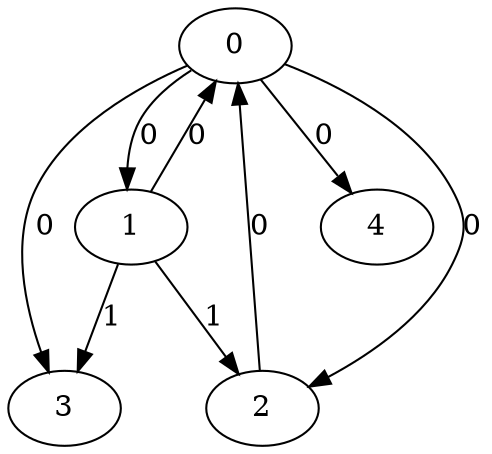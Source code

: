 // Source:292 Canonical: -1 0 0 0 0 0 -1 1 1 -1 0 -1 -1 -1 -1 -1 -1 -1 -1 -1 -1 -1 -1 -1 -1
digraph HRA_from_292_graph_000 {
  0 -> 1 [label="0"];
  0 -> 2 [label="0"];
  0 -> 3 [label="0"];
  1 -> 0 [label="0"];
  1 -> 2 [label="1"];
  1 -> 3 [label="1"];
  2 -> 0 [label="0"];
  0 -> 4 [label="0"];
}

// Source:292 Canonical: -1 0 0 0 0 0 -1 1 1 -1 0 -1 -1 -1 -1 -1 -1 -1 -1 -1 0 -1 -1 -1 -1
digraph HRA_from_292_graph_001 {
  0 -> 1 [label="0"];
  0 -> 2 [label="0"];
  0 -> 3 [label="0"];
  1 -> 0 [label="0"];
  1 -> 2 [label="1"];
  1 -> 3 [label="1"];
  2 -> 0 [label="0"];
  0 -> 4 [label="0"];
  4 -> 0 [label="0"];
}

// Source:292 Canonical: -1 0 0 0 -1 0 -1 1 1 0 0 -1 -1 -1 -1 -1 -1 -1 -1 -1 -1 -1 -1 -1 -1
digraph HRA_from_292_graph_002 {
  0 -> 1 [label="0"];
  0 -> 2 [label="0"];
  0 -> 3 [label="0"];
  1 -> 0 [label="0"];
  1 -> 2 [label="1"];
  1 -> 3 [label="1"];
  2 -> 0 [label="0"];
  1 -> 4 [label="0"];
}

// Source:292 Canonical: -1 0 0 0 0 0 -1 1 1 0 0 -1 -1 -1 -1 -1 -1 -1 -1 -1 -1 -1 -1 -1 -1
digraph HRA_from_292_graph_003 {
  0 -> 1 [label="0"];
  0 -> 2 [label="0"];
  0 -> 3 [label="0"];
  1 -> 0 [label="0"];
  1 -> 2 [label="1"];
  1 -> 3 [label="1"];
  2 -> 0 [label="0"];
  0 -> 4 [label="0"];
  1 -> 4 [label="0"];
}

// Source:292 Canonical: -1 0 0 0 -1 0 -1 1 1 0 0 -1 -1 -1 -1 -1 -1 -1 -1 -1 0 -1 -1 -1 -1
digraph HRA_from_292_graph_004 {
  0 -> 1 [label="0"];
  0 -> 2 [label="0"];
  0 -> 3 [label="0"];
  1 -> 0 [label="0"];
  1 -> 2 [label="1"];
  1 -> 3 [label="1"];
  2 -> 0 [label="0"];
  4 -> 0 [label="0"];
  1 -> 4 [label="0"];
}

// Source:292 Canonical: -1 0 0 0 0 0 -1 1 1 0 0 -1 -1 -1 -1 -1 -1 -1 -1 -1 0 -1 -1 -1 -1
digraph HRA_from_292_graph_005 {
  0 -> 1 [label="0"];
  0 -> 2 [label="0"];
  0 -> 3 [label="0"];
  1 -> 0 [label="0"];
  1 -> 2 [label="1"];
  1 -> 3 [label="1"];
  2 -> 0 [label="0"];
  0 -> 4 [label="0"];
  4 -> 0 [label="0"];
  1 -> 4 [label="0"];
}

// Source:292 Canonical: -1 0 0 0 0 0 -1 1 1 -1 0 -1 -1 -1 -1 -1 -1 -1 -1 -1 -1 0 -1 -1 -1
digraph HRA_from_292_graph_006 {
  0 -> 1 [label="0"];
  0 -> 2 [label="0"];
  0 -> 3 [label="0"];
  1 -> 0 [label="0"];
  1 -> 2 [label="1"];
  1 -> 3 [label="1"];
  2 -> 0 [label="0"];
  0 -> 4 [label="0"];
  4 -> 1 [label="0"];
}

// Source:292 Canonical: -1 0 0 0 0 0 -1 1 1 -1 0 -1 -1 -1 -1 -1 -1 -1 -1 -1 0 0 -1 -1 -1
digraph HRA_from_292_graph_007 {
  0 -> 1 [label="0"];
  0 -> 2 [label="0"];
  0 -> 3 [label="0"];
  1 -> 0 [label="0"];
  1 -> 2 [label="1"];
  1 -> 3 [label="1"];
  2 -> 0 [label="0"];
  0 -> 4 [label="0"];
  4 -> 0 [label="0"];
  4 -> 1 [label="0"];
}

// Source:292 Canonical: -1 0 0 0 -1 0 -1 1 1 0 0 -1 -1 -1 -1 -1 -1 -1 -1 -1 -1 0 -1 -1 -1
digraph HRA_from_292_graph_008 {
  0 -> 1 [label="0"];
  0 -> 2 [label="0"];
  0 -> 3 [label="0"];
  1 -> 0 [label="0"];
  1 -> 2 [label="1"];
  1 -> 3 [label="1"];
  2 -> 0 [label="0"];
  1 -> 4 [label="0"];
  4 -> 1 [label="0"];
}

// Source:292 Canonical: -1 0 0 0 0 0 -1 1 1 0 0 -1 -1 -1 -1 -1 -1 -1 -1 -1 -1 0 -1 -1 -1
digraph HRA_from_292_graph_009 {
  0 -> 1 [label="0"];
  0 -> 2 [label="0"];
  0 -> 3 [label="0"];
  1 -> 0 [label="0"];
  1 -> 2 [label="1"];
  1 -> 3 [label="1"];
  2 -> 0 [label="0"];
  0 -> 4 [label="0"];
  1 -> 4 [label="0"];
  4 -> 1 [label="0"];
}

// Source:292 Canonical: -1 0 0 0 -1 0 -1 1 1 0 0 -1 -1 -1 -1 -1 -1 -1 -1 -1 0 0 -1 -1 -1
digraph HRA_from_292_graph_010 {
  0 -> 1 [label="0"];
  0 -> 2 [label="0"];
  0 -> 3 [label="0"];
  1 -> 0 [label="0"];
  1 -> 2 [label="1"];
  1 -> 3 [label="1"];
  2 -> 0 [label="0"];
  4 -> 0 [label="0"];
  1 -> 4 [label="0"];
  4 -> 1 [label="0"];
}

// Source:292 Canonical: -1 0 0 0 0 0 -1 1 1 0 0 -1 -1 -1 -1 -1 -1 -1 -1 -1 0 0 -1 -1 -1
digraph HRA_from_292_graph_011 {
  0 -> 1 [label="0"];
  0 -> 2 [label="0"];
  0 -> 3 [label="0"];
  1 -> 0 [label="0"];
  1 -> 2 [label="1"];
  1 -> 3 [label="1"];
  2 -> 0 [label="0"];
  0 -> 4 [label="0"];
  4 -> 0 [label="0"];
  1 -> 4 [label="0"];
  4 -> 1 [label="0"];
}

// Source:292 Canonical: -1 0 0 0 -1 0 -1 1 1 -1 0 -1 -1 -1 0 -1 -1 -1 -1 -1 -1 -1 -1 -1 -1
digraph HRA_from_292_graph_012 {
  0 -> 1 [label="0"];
  0 -> 2 [label="0"];
  0 -> 3 [label="0"];
  1 -> 0 [label="0"];
  1 -> 2 [label="1"];
  1 -> 3 [label="1"];
  2 -> 0 [label="0"];
  2 -> 4 [label="0"];
}

// Source:292 Canonical: -1 0 0 0 0 0 -1 1 1 -1 0 -1 -1 -1 0 -1 -1 -1 -1 -1 -1 -1 -1 -1 -1
digraph HRA_from_292_graph_013 {
  0 -> 1 [label="0"];
  0 -> 2 [label="0"];
  0 -> 3 [label="0"];
  1 -> 0 [label="0"];
  1 -> 2 [label="1"];
  1 -> 3 [label="1"];
  2 -> 0 [label="0"];
  0 -> 4 [label="0"];
  2 -> 4 [label="0"];
}

// Source:292 Canonical: -1 0 0 0 -1 0 -1 1 1 -1 0 -1 -1 -1 0 -1 -1 -1 -1 -1 0 -1 -1 -1 -1
digraph HRA_from_292_graph_014 {
  0 -> 1 [label="0"];
  0 -> 2 [label="0"];
  0 -> 3 [label="0"];
  1 -> 0 [label="0"];
  1 -> 2 [label="1"];
  1 -> 3 [label="1"];
  2 -> 0 [label="0"];
  4 -> 0 [label="0"];
  2 -> 4 [label="0"];
}

// Source:292 Canonical: -1 0 0 0 0 0 -1 1 1 -1 0 -1 -1 -1 0 -1 -1 -1 -1 -1 0 -1 -1 -1 -1
digraph HRA_from_292_graph_015 {
  0 -> 1 [label="0"];
  0 -> 2 [label="0"];
  0 -> 3 [label="0"];
  1 -> 0 [label="0"];
  1 -> 2 [label="1"];
  1 -> 3 [label="1"];
  2 -> 0 [label="0"];
  0 -> 4 [label="0"];
  4 -> 0 [label="0"];
  2 -> 4 [label="0"];
}

// Source:292 Canonical: -1 0 0 0 -1 0 -1 1 1 0 0 -1 -1 -1 0 -1 -1 -1 -1 -1 -1 -1 -1 -1 -1
digraph HRA_from_292_graph_016 {
  0 -> 1 [label="0"];
  0 -> 2 [label="0"];
  0 -> 3 [label="0"];
  1 -> 0 [label="0"];
  1 -> 2 [label="1"];
  1 -> 3 [label="1"];
  2 -> 0 [label="0"];
  1 -> 4 [label="0"];
  2 -> 4 [label="0"];
}

// Source:292 Canonical: -1 0 0 0 0 0 -1 1 1 0 0 -1 -1 -1 0 -1 -1 -1 -1 -1 -1 -1 -1 -1 -1
digraph HRA_from_292_graph_017 {
  0 -> 1 [label="0"];
  0 -> 2 [label="0"];
  0 -> 3 [label="0"];
  1 -> 0 [label="0"];
  1 -> 2 [label="1"];
  1 -> 3 [label="1"];
  2 -> 0 [label="0"];
  0 -> 4 [label="0"];
  1 -> 4 [label="0"];
  2 -> 4 [label="0"];
}

// Source:292 Canonical: -1 0 0 0 -1 0 -1 1 1 0 0 -1 -1 -1 0 -1 -1 -1 -1 -1 0 -1 -1 -1 -1
digraph HRA_from_292_graph_018 {
  0 -> 1 [label="0"];
  0 -> 2 [label="0"];
  0 -> 3 [label="0"];
  1 -> 0 [label="0"];
  1 -> 2 [label="1"];
  1 -> 3 [label="1"];
  2 -> 0 [label="0"];
  4 -> 0 [label="0"];
  1 -> 4 [label="0"];
  2 -> 4 [label="0"];
}

// Source:292 Canonical: -1 0 0 0 0 0 -1 1 1 0 0 -1 -1 -1 0 -1 -1 -1 -1 -1 0 -1 -1 -1 -1
digraph HRA_from_292_graph_019 {
  0 -> 1 [label="0"];
  0 -> 2 [label="0"];
  0 -> 3 [label="0"];
  1 -> 0 [label="0"];
  1 -> 2 [label="1"];
  1 -> 3 [label="1"];
  2 -> 0 [label="0"];
  0 -> 4 [label="0"];
  4 -> 0 [label="0"];
  1 -> 4 [label="0"];
  2 -> 4 [label="0"];
}

// Source:292 Canonical: -1 0 0 0 -1 0 -1 1 1 -1 0 -1 -1 -1 0 -1 -1 -1 -1 -1 -1 0 -1 -1 -1
digraph HRA_from_292_graph_020 {
  0 -> 1 [label="0"];
  0 -> 2 [label="0"];
  0 -> 3 [label="0"];
  1 -> 0 [label="0"];
  1 -> 2 [label="1"];
  1 -> 3 [label="1"];
  2 -> 0 [label="0"];
  4 -> 1 [label="0"];
  2 -> 4 [label="0"];
}

// Source:292 Canonical: -1 0 0 0 0 0 -1 1 1 -1 0 -1 -1 -1 0 -1 -1 -1 -1 -1 -1 0 -1 -1 -1
digraph HRA_from_292_graph_021 {
  0 -> 1 [label="0"];
  0 -> 2 [label="0"];
  0 -> 3 [label="0"];
  1 -> 0 [label="0"];
  1 -> 2 [label="1"];
  1 -> 3 [label="1"];
  2 -> 0 [label="0"];
  0 -> 4 [label="0"];
  4 -> 1 [label="0"];
  2 -> 4 [label="0"];
}

// Source:292 Canonical: -1 0 0 0 -1 0 -1 1 1 -1 0 -1 -1 -1 0 -1 -1 -1 -1 -1 0 0 -1 -1 -1
digraph HRA_from_292_graph_022 {
  0 -> 1 [label="0"];
  0 -> 2 [label="0"];
  0 -> 3 [label="0"];
  1 -> 0 [label="0"];
  1 -> 2 [label="1"];
  1 -> 3 [label="1"];
  2 -> 0 [label="0"];
  4 -> 0 [label="0"];
  4 -> 1 [label="0"];
  2 -> 4 [label="0"];
}

// Source:292 Canonical: -1 0 0 0 0 0 -1 1 1 -1 0 -1 -1 -1 0 -1 -1 -1 -1 -1 0 0 -1 -1 -1
digraph HRA_from_292_graph_023 {
  0 -> 1 [label="0"];
  0 -> 2 [label="0"];
  0 -> 3 [label="0"];
  1 -> 0 [label="0"];
  1 -> 2 [label="1"];
  1 -> 3 [label="1"];
  2 -> 0 [label="0"];
  0 -> 4 [label="0"];
  4 -> 0 [label="0"];
  4 -> 1 [label="0"];
  2 -> 4 [label="0"];
}

// Source:292 Canonical: -1 0 0 0 -1 0 -1 1 1 0 0 -1 -1 -1 0 -1 -1 -1 -1 -1 -1 0 -1 -1 -1
digraph HRA_from_292_graph_024 {
  0 -> 1 [label="0"];
  0 -> 2 [label="0"];
  0 -> 3 [label="0"];
  1 -> 0 [label="0"];
  1 -> 2 [label="1"];
  1 -> 3 [label="1"];
  2 -> 0 [label="0"];
  1 -> 4 [label="0"];
  4 -> 1 [label="0"];
  2 -> 4 [label="0"];
}

// Source:292 Canonical: -1 0 0 0 0 0 -1 1 1 0 0 -1 -1 -1 0 -1 -1 -1 -1 -1 -1 0 -1 -1 -1
digraph HRA_from_292_graph_025 {
  0 -> 1 [label="0"];
  0 -> 2 [label="0"];
  0 -> 3 [label="0"];
  1 -> 0 [label="0"];
  1 -> 2 [label="1"];
  1 -> 3 [label="1"];
  2 -> 0 [label="0"];
  0 -> 4 [label="0"];
  1 -> 4 [label="0"];
  4 -> 1 [label="0"];
  2 -> 4 [label="0"];
}

// Source:292 Canonical: -1 0 0 0 -1 0 -1 1 1 0 0 -1 -1 -1 0 -1 -1 -1 -1 -1 0 0 -1 -1 -1
digraph HRA_from_292_graph_026 {
  0 -> 1 [label="0"];
  0 -> 2 [label="0"];
  0 -> 3 [label="0"];
  1 -> 0 [label="0"];
  1 -> 2 [label="1"];
  1 -> 3 [label="1"];
  2 -> 0 [label="0"];
  4 -> 0 [label="0"];
  1 -> 4 [label="0"];
  4 -> 1 [label="0"];
  2 -> 4 [label="0"];
}

// Source:292 Canonical: -1 0 0 0 0 0 -1 1 1 0 0 -1 -1 -1 0 -1 -1 -1 -1 -1 0 0 -1 -1 -1
digraph HRA_from_292_graph_027 {
  0 -> 1 [label="0"];
  0 -> 2 [label="0"];
  0 -> 3 [label="0"];
  1 -> 0 [label="0"];
  1 -> 2 [label="1"];
  1 -> 3 [label="1"];
  2 -> 0 [label="0"];
  0 -> 4 [label="0"];
  4 -> 0 [label="0"];
  1 -> 4 [label="0"];
  4 -> 1 [label="0"];
  2 -> 4 [label="0"];
}

// Source:292 Canonical: -1 0 0 0 0 0 -1 1 1 -1 0 -1 -1 -1 -1 -1 -1 -1 -1 -1 -1 -1 0 -1 -1
digraph HRA_from_292_graph_028 {
  0 -> 1 [label="0"];
  0 -> 2 [label="0"];
  0 -> 3 [label="0"];
  1 -> 0 [label="0"];
  1 -> 2 [label="1"];
  1 -> 3 [label="1"];
  2 -> 0 [label="0"];
  0 -> 4 [label="0"];
  4 -> 2 [label="0"];
}

// Source:292 Canonical: -1 0 0 0 0 0 -1 1 1 -1 0 -1 -1 -1 -1 -1 -1 -1 -1 -1 0 -1 0 -1 -1
digraph HRA_from_292_graph_029 {
  0 -> 1 [label="0"];
  0 -> 2 [label="0"];
  0 -> 3 [label="0"];
  1 -> 0 [label="0"];
  1 -> 2 [label="1"];
  1 -> 3 [label="1"];
  2 -> 0 [label="0"];
  0 -> 4 [label="0"];
  4 -> 0 [label="0"];
  4 -> 2 [label="0"];
}

// Source:292 Canonical: -1 0 0 0 -1 0 -1 1 1 0 0 -1 -1 -1 -1 -1 -1 -1 -1 -1 -1 -1 0 -1 -1
digraph HRA_from_292_graph_030 {
  0 -> 1 [label="0"];
  0 -> 2 [label="0"];
  0 -> 3 [label="0"];
  1 -> 0 [label="0"];
  1 -> 2 [label="1"];
  1 -> 3 [label="1"];
  2 -> 0 [label="0"];
  1 -> 4 [label="0"];
  4 -> 2 [label="0"];
}

// Source:292 Canonical: -1 0 0 0 0 0 -1 1 1 0 0 -1 -1 -1 -1 -1 -1 -1 -1 -1 -1 -1 0 -1 -1
digraph HRA_from_292_graph_031 {
  0 -> 1 [label="0"];
  0 -> 2 [label="0"];
  0 -> 3 [label="0"];
  1 -> 0 [label="0"];
  1 -> 2 [label="1"];
  1 -> 3 [label="1"];
  2 -> 0 [label="0"];
  0 -> 4 [label="0"];
  1 -> 4 [label="0"];
  4 -> 2 [label="0"];
}

// Source:292 Canonical: -1 0 0 0 -1 0 -1 1 1 0 0 -1 -1 -1 -1 -1 -1 -1 -1 -1 0 -1 0 -1 -1
digraph HRA_from_292_graph_032 {
  0 -> 1 [label="0"];
  0 -> 2 [label="0"];
  0 -> 3 [label="0"];
  1 -> 0 [label="0"];
  1 -> 2 [label="1"];
  1 -> 3 [label="1"];
  2 -> 0 [label="0"];
  4 -> 0 [label="0"];
  1 -> 4 [label="0"];
  4 -> 2 [label="0"];
}

// Source:292 Canonical: -1 0 0 0 0 0 -1 1 1 0 0 -1 -1 -1 -1 -1 -1 -1 -1 -1 0 -1 0 -1 -1
digraph HRA_from_292_graph_033 {
  0 -> 1 [label="0"];
  0 -> 2 [label="0"];
  0 -> 3 [label="0"];
  1 -> 0 [label="0"];
  1 -> 2 [label="1"];
  1 -> 3 [label="1"];
  2 -> 0 [label="0"];
  0 -> 4 [label="0"];
  4 -> 0 [label="0"];
  1 -> 4 [label="0"];
  4 -> 2 [label="0"];
}

// Source:292 Canonical: -1 0 0 0 0 0 -1 1 1 -1 0 -1 -1 -1 -1 -1 -1 -1 -1 -1 -1 0 0 -1 -1
digraph HRA_from_292_graph_034 {
  0 -> 1 [label="0"];
  0 -> 2 [label="0"];
  0 -> 3 [label="0"];
  1 -> 0 [label="0"];
  1 -> 2 [label="1"];
  1 -> 3 [label="1"];
  2 -> 0 [label="0"];
  0 -> 4 [label="0"];
  4 -> 1 [label="0"];
  4 -> 2 [label="0"];
}

// Source:292 Canonical: -1 0 0 0 0 0 -1 1 1 -1 0 -1 -1 -1 -1 -1 -1 -1 -1 -1 0 0 0 -1 -1
digraph HRA_from_292_graph_035 {
  0 -> 1 [label="0"];
  0 -> 2 [label="0"];
  0 -> 3 [label="0"];
  1 -> 0 [label="0"];
  1 -> 2 [label="1"];
  1 -> 3 [label="1"];
  2 -> 0 [label="0"];
  0 -> 4 [label="0"];
  4 -> 0 [label="0"];
  4 -> 1 [label="0"];
  4 -> 2 [label="0"];
}

// Source:292 Canonical: -1 0 0 0 -1 0 -1 1 1 0 0 -1 -1 -1 -1 -1 -1 -1 -1 -1 -1 0 0 -1 -1
digraph HRA_from_292_graph_036 {
  0 -> 1 [label="0"];
  0 -> 2 [label="0"];
  0 -> 3 [label="0"];
  1 -> 0 [label="0"];
  1 -> 2 [label="1"];
  1 -> 3 [label="1"];
  2 -> 0 [label="0"];
  1 -> 4 [label="0"];
  4 -> 1 [label="0"];
  4 -> 2 [label="0"];
}

// Source:292 Canonical: -1 0 0 0 0 0 -1 1 1 0 0 -1 -1 -1 -1 -1 -1 -1 -1 -1 -1 0 0 -1 -1
digraph HRA_from_292_graph_037 {
  0 -> 1 [label="0"];
  0 -> 2 [label="0"];
  0 -> 3 [label="0"];
  1 -> 0 [label="0"];
  1 -> 2 [label="1"];
  1 -> 3 [label="1"];
  2 -> 0 [label="0"];
  0 -> 4 [label="0"];
  1 -> 4 [label="0"];
  4 -> 1 [label="0"];
  4 -> 2 [label="0"];
}

// Source:292 Canonical: -1 0 0 0 -1 0 -1 1 1 0 0 -1 -1 -1 -1 -1 -1 -1 -1 -1 0 0 0 -1 -1
digraph HRA_from_292_graph_038 {
  0 -> 1 [label="0"];
  0 -> 2 [label="0"];
  0 -> 3 [label="0"];
  1 -> 0 [label="0"];
  1 -> 2 [label="1"];
  1 -> 3 [label="1"];
  2 -> 0 [label="0"];
  4 -> 0 [label="0"];
  1 -> 4 [label="0"];
  4 -> 1 [label="0"];
  4 -> 2 [label="0"];
}

// Source:292 Canonical: -1 0 0 0 0 0 -1 1 1 0 0 -1 -1 -1 -1 -1 -1 -1 -1 -1 0 0 0 -1 -1
digraph HRA_from_292_graph_039 {
  0 -> 1 [label="0"];
  0 -> 2 [label="0"];
  0 -> 3 [label="0"];
  1 -> 0 [label="0"];
  1 -> 2 [label="1"];
  1 -> 3 [label="1"];
  2 -> 0 [label="0"];
  0 -> 4 [label="0"];
  4 -> 0 [label="0"];
  1 -> 4 [label="0"];
  4 -> 1 [label="0"];
  4 -> 2 [label="0"];
}

// Source:292 Canonical: -1 0 0 0 -1 0 -1 1 1 -1 0 -1 -1 -1 0 -1 -1 -1 -1 -1 -1 -1 0 -1 -1
digraph HRA_from_292_graph_040 {
  0 -> 1 [label="0"];
  0 -> 2 [label="0"];
  0 -> 3 [label="0"];
  1 -> 0 [label="0"];
  1 -> 2 [label="1"];
  1 -> 3 [label="1"];
  2 -> 0 [label="0"];
  2 -> 4 [label="0"];
  4 -> 2 [label="0"];
}

// Source:292 Canonical: -1 0 0 0 0 0 -1 1 1 -1 0 -1 -1 -1 0 -1 -1 -1 -1 -1 -1 -1 0 -1 -1
digraph HRA_from_292_graph_041 {
  0 -> 1 [label="0"];
  0 -> 2 [label="0"];
  0 -> 3 [label="0"];
  1 -> 0 [label="0"];
  1 -> 2 [label="1"];
  1 -> 3 [label="1"];
  2 -> 0 [label="0"];
  0 -> 4 [label="0"];
  2 -> 4 [label="0"];
  4 -> 2 [label="0"];
}

// Source:292 Canonical: -1 0 0 0 -1 0 -1 1 1 -1 0 -1 -1 -1 0 -1 -1 -1 -1 -1 0 -1 0 -1 -1
digraph HRA_from_292_graph_042 {
  0 -> 1 [label="0"];
  0 -> 2 [label="0"];
  0 -> 3 [label="0"];
  1 -> 0 [label="0"];
  1 -> 2 [label="1"];
  1 -> 3 [label="1"];
  2 -> 0 [label="0"];
  4 -> 0 [label="0"];
  2 -> 4 [label="0"];
  4 -> 2 [label="0"];
}

// Source:292 Canonical: -1 0 0 0 0 0 -1 1 1 -1 0 -1 -1 -1 0 -1 -1 -1 -1 -1 0 -1 0 -1 -1
digraph HRA_from_292_graph_043 {
  0 -> 1 [label="0"];
  0 -> 2 [label="0"];
  0 -> 3 [label="0"];
  1 -> 0 [label="0"];
  1 -> 2 [label="1"];
  1 -> 3 [label="1"];
  2 -> 0 [label="0"];
  0 -> 4 [label="0"];
  4 -> 0 [label="0"];
  2 -> 4 [label="0"];
  4 -> 2 [label="0"];
}

// Source:292 Canonical: -1 0 0 0 -1 0 -1 1 1 0 0 -1 -1 -1 0 -1 -1 -1 -1 -1 -1 -1 0 -1 -1
digraph HRA_from_292_graph_044 {
  0 -> 1 [label="0"];
  0 -> 2 [label="0"];
  0 -> 3 [label="0"];
  1 -> 0 [label="0"];
  1 -> 2 [label="1"];
  1 -> 3 [label="1"];
  2 -> 0 [label="0"];
  1 -> 4 [label="0"];
  2 -> 4 [label="0"];
  4 -> 2 [label="0"];
}

// Source:292 Canonical: -1 0 0 0 0 0 -1 1 1 0 0 -1 -1 -1 0 -1 -1 -1 -1 -1 -1 -1 0 -1 -1
digraph HRA_from_292_graph_045 {
  0 -> 1 [label="0"];
  0 -> 2 [label="0"];
  0 -> 3 [label="0"];
  1 -> 0 [label="0"];
  1 -> 2 [label="1"];
  1 -> 3 [label="1"];
  2 -> 0 [label="0"];
  0 -> 4 [label="0"];
  1 -> 4 [label="0"];
  2 -> 4 [label="0"];
  4 -> 2 [label="0"];
}

// Source:292 Canonical: -1 0 0 0 -1 0 -1 1 1 0 0 -1 -1 -1 0 -1 -1 -1 -1 -1 0 -1 0 -1 -1
digraph HRA_from_292_graph_046 {
  0 -> 1 [label="0"];
  0 -> 2 [label="0"];
  0 -> 3 [label="0"];
  1 -> 0 [label="0"];
  1 -> 2 [label="1"];
  1 -> 3 [label="1"];
  2 -> 0 [label="0"];
  4 -> 0 [label="0"];
  1 -> 4 [label="0"];
  2 -> 4 [label="0"];
  4 -> 2 [label="0"];
}

// Source:292 Canonical: -1 0 0 0 0 0 -1 1 1 0 0 -1 -1 -1 0 -1 -1 -1 -1 -1 0 -1 0 -1 -1
digraph HRA_from_292_graph_047 {
  0 -> 1 [label="0"];
  0 -> 2 [label="0"];
  0 -> 3 [label="0"];
  1 -> 0 [label="0"];
  1 -> 2 [label="1"];
  1 -> 3 [label="1"];
  2 -> 0 [label="0"];
  0 -> 4 [label="0"];
  4 -> 0 [label="0"];
  1 -> 4 [label="0"];
  2 -> 4 [label="0"];
  4 -> 2 [label="0"];
}

// Source:292 Canonical: -1 0 0 0 -1 0 -1 1 1 -1 0 -1 -1 -1 0 -1 -1 -1 -1 -1 -1 0 0 -1 -1
digraph HRA_from_292_graph_048 {
  0 -> 1 [label="0"];
  0 -> 2 [label="0"];
  0 -> 3 [label="0"];
  1 -> 0 [label="0"];
  1 -> 2 [label="1"];
  1 -> 3 [label="1"];
  2 -> 0 [label="0"];
  4 -> 1 [label="0"];
  2 -> 4 [label="0"];
  4 -> 2 [label="0"];
}

// Source:292 Canonical: -1 0 0 0 0 0 -1 1 1 -1 0 -1 -1 -1 0 -1 -1 -1 -1 -1 -1 0 0 -1 -1
digraph HRA_from_292_graph_049 {
  0 -> 1 [label="0"];
  0 -> 2 [label="0"];
  0 -> 3 [label="0"];
  1 -> 0 [label="0"];
  1 -> 2 [label="1"];
  1 -> 3 [label="1"];
  2 -> 0 [label="0"];
  0 -> 4 [label="0"];
  4 -> 1 [label="0"];
  2 -> 4 [label="0"];
  4 -> 2 [label="0"];
}

// Source:292 Canonical: -1 0 0 0 -1 0 -1 1 1 -1 0 -1 -1 -1 0 -1 -1 -1 -1 -1 0 0 0 -1 -1
digraph HRA_from_292_graph_050 {
  0 -> 1 [label="0"];
  0 -> 2 [label="0"];
  0 -> 3 [label="0"];
  1 -> 0 [label="0"];
  1 -> 2 [label="1"];
  1 -> 3 [label="1"];
  2 -> 0 [label="0"];
  4 -> 0 [label="0"];
  4 -> 1 [label="0"];
  2 -> 4 [label="0"];
  4 -> 2 [label="0"];
}

// Source:292 Canonical: -1 0 0 0 0 0 -1 1 1 -1 0 -1 -1 -1 0 -1 -1 -1 -1 -1 0 0 0 -1 -1
digraph HRA_from_292_graph_051 {
  0 -> 1 [label="0"];
  0 -> 2 [label="0"];
  0 -> 3 [label="0"];
  1 -> 0 [label="0"];
  1 -> 2 [label="1"];
  1 -> 3 [label="1"];
  2 -> 0 [label="0"];
  0 -> 4 [label="0"];
  4 -> 0 [label="0"];
  4 -> 1 [label="0"];
  2 -> 4 [label="0"];
  4 -> 2 [label="0"];
}

// Source:292 Canonical: -1 0 0 0 -1 0 -1 1 1 0 0 -1 -1 -1 0 -1 -1 -1 -1 -1 -1 0 0 -1 -1
digraph HRA_from_292_graph_052 {
  0 -> 1 [label="0"];
  0 -> 2 [label="0"];
  0 -> 3 [label="0"];
  1 -> 0 [label="0"];
  1 -> 2 [label="1"];
  1 -> 3 [label="1"];
  2 -> 0 [label="0"];
  1 -> 4 [label="0"];
  4 -> 1 [label="0"];
  2 -> 4 [label="0"];
  4 -> 2 [label="0"];
}

// Source:292 Canonical: -1 0 0 0 0 0 -1 1 1 0 0 -1 -1 -1 0 -1 -1 -1 -1 -1 -1 0 0 -1 -1
digraph HRA_from_292_graph_053 {
  0 -> 1 [label="0"];
  0 -> 2 [label="0"];
  0 -> 3 [label="0"];
  1 -> 0 [label="0"];
  1 -> 2 [label="1"];
  1 -> 3 [label="1"];
  2 -> 0 [label="0"];
  0 -> 4 [label="0"];
  1 -> 4 [label="0"];
  4 -> 1 [label="0"];
  2 -> 4 [label="0"];
  4 -> 2 [label="0"];
}

// Source:292 Canonical: -1 0 0 0 -1 0 -1 1 1 0 0 -1 -1 -1 0 -1 -1 -1 -1 -1 0 0 0 -1 -1
digraph HRA_from_292_graph_054 {
  0 -> 1 [label="0"];
  0 -> 2 [label="0"];
  0 -> 3 [label="0"];
  1 -> 0 [label="0"];
  1 -> 2 [label="1"];
  1 -> 3 [label="1"];
  2 -> 0 [label="0"];
  4 -> 0 [label="0"];
  1 -> 4 [label="0"];
  4 -> 1 [label="0"];
  2 -> 4 [label="0"];
  4 -> 2 [label="0"];
}

// Source:292 Canonical: -1 0 0 0 0 0 -1 1 1 0 0 -1 -1 -1 0 -1 -1 -1 -1 -1 0 0 0 -1 -1
digraph HRA_from_292_graph_055 {
  0 -> 1 [label="0"];
  0 -> 2 [label="0"];
  0 -> 3 [label="0"];
  1 -> 0 [label="0"];
  1 -> 2 [label="1"];
  1 -> 3 [label="1"];
  2 -> 0 [label="0"];
  0 -> 4 [label="0"];
  4 -> 0 [label="0"];
  1 -> 4 [label="0"];
  4 -> 1 [label="0"];
  2 -> 4 [label="0"];
  4 -> 2 [label="0"];
}

// Source:292 Canonical: -1 0 0 0 -1 0 -1 1 1 -1 0 -1 -1 -1 -1 -1 -1 -1 -1 0 -1 -1 -1 -1 -1
digraph HRA_from_292_graph_056 {
  0 -> 1 [label="0"];
  0 -> 2 [label="0"];
  0 -> 3 [label="0"];
  1 -> 0 [label="0"];
  1 -> 2 [label="1"];
  1 -> 3 [label="1"];
  2 -> 0 [label="0"];
  3 -> 4 [label="0"];
}

// Source:292 Canonical: -1 0 0 0 0 0 -1 1 1 -1 0 -1 -1 -1 -1 -1 -1 -1 -1 0 -1 -1 -1 -1 -1
digraph HRA_from_292_graph_057 {
  0 -> 1 [label="0"];
  0 -> 2 [label="0"];
  0 -> 3 [label="0"];
  1 -> 0 [label="0"];
  1 -> 2 [label="1"];
  1 -> 3 [label="1"];
  2 -> 0 [label="0"];
  0 -> 4 [label="0"];
  3 -> 4 [label="0"];
}

// Source:292 Canonical: -1 0 0 0 -1 0 -1 1 1 -1 0 -1 -1 -1 -1 -1 -1 -1 -1 0 0 -1 -1 -1 -1
digraph HRA_from_292_graph_058 {
  0 -> 1 [label="0"];
  0 -> 2 [label="0"];
  0 -> 3 [label="0"];
  1 -> 0 [label="0"];
  1 -> 2 [label="1"];
  1 -> 3 [label="1"];
  2 -> 0 [label="0"];
  4 -> 0 [label="0"];
  3 -> 4 [label="0"];
}

// Source:292 Canonical: -1 0 0 0 0 0 -1 1 1 -1 0 -1 -1 -1 -1 -1 -1 -1 -1 0 0 -1 -1 -1 -1
digraph HRA_from_292_graph_059 {
  0 -> 1 [label="0"];
  0 -> 2 [label="0"];
  0 -> 3 [label="0"];
  1 -> 0 [label="0"];
  1 -> 2 [label="1"];
  1 -> 3 [label="1"];
  2 -> 0 [label="0"];
  0 -> 4 [label="0"];
  4 -> 0 [label="0"];
  3 -> 4 [label="0"];
}

// Source:292 Canonical: -1 0 0 0 -1 0 -1 1 1 0 0 -1 -1 -1 -1 -1 -1 -1 -1 0 -1 -1 -1 -1 -1
digraph HRA_from_292_graph_060 {
  0 -> 1 [label="0"];
  0 -> 2 [label="0"];
  0 -> 3 [label="0"];
  1 -> 0 [label="0"];
  1 -> 2 [label="1"];
  1 -> 3 [label="1"];
  2 -> 0 [label="0"];
  1 -> 4 [label="0"];
  3 -> 4 [label="0"];
}

// Source:292 Canonical: -1 0 0 0 0 0 -1 1 1 0 0 -1 -1 -1 -1 -1 -1 -1 -1 0 -1 -1 -1 -1 -1
digraph HRA_from_292_graph_061 {
  0 -> 1 [label="0"];
  0 -> 2 [label="0"];
  0 -> 3 [label="0"];
  1 -> 0 [label="0"];
  1 -> 2 [label="1"];
  1 -> 3 [label="1"];
  2 -> 0 [label="0"];
  0 -> 4 [label="0"];
  1 -> 4 [label="0"];
  3 -> 4 [label="0"];
}

// Source:292 Canonical: -1 0 0 0 -1 0 -1 1 1 0 0 -1 -1 -1 -1 -1 -1 -1 -1 0 0 -1 -1 -1 -1
digraph HRA_from_292_graph_062 {
  0 -> 1 [label="0"];
  0 -> 2 [label="0"];
  0 -> 3 [label="0"];
  1 -> 0 [label="0"];
  1 -> 2 [label="1"];
  1 -> 3 [label="1"];
  2 -> 0 [label="0"];
  4 -> 0 [label="0"];
  1 -> 4 [label="0"];
  3 -> 4 [label="0"];
}

// Source:292 Canonical: -1 0 0 0 0 0 -1 1 1 0 0 -1 -1 -1 -1 -1 -1 -1 -1 0 0 -1 -1 -1 -1
digraph HRA_from_292_graph_063 {
  0 -> 1 [label="0"];
  0 -> 2 [label="0"];
  0 -> 3 [label="0"];
  1 -> 0 [label="0"];
  1 -> 2 [label="1"];
  1 -> 3 [label="1"];
  2 -> 0 [label="0"];
  0 -> 4 [label="0"];
  4 -> 0 [label="0"];
  1 -> 4 [label="0"];
  3 -> 4 [label="0"];
}

// Source:292 Canonical: -1 0 0 0 -1 0 -1 1 1 -1 0 -1 -1 -1 -1 -1 -1 -1 -1 0 -1 0 -1 -1 -1
digraph HRA_from_292_graph_064 {
  0 -> 1 [label="0"];
  0 -> 2 [label="0"];
  0 -> 3 [label="0"];
  1 -> 0 [label="0"];
  1 -> 2 [label="1"];
  1 -> 3 [label="1"];
  2 -> 0 [label="0"];
  4 -> 1 [label="0"];
  3 -> 4 [label="0"];
}

// Source:292 Canonical: -1 0 0 0 0 0 -1 1 1 -1 0 -1 -1 -1 -1 -1 -1 -1 -1 0 -1 0 -1 -1 -1
digraph HRA_from_292_graph_065 {
  0 -> 1 [label="0"];
  0 -> 2 [label="0"];
  0 -> 3 [label="0"];
  1 -> 0 [label="0"];
  1 -> 2 [label="1"];
  1 -> 3 [label="1"];
  2 -> 0 [label="0"];
  0 -> 4 [label="0"];
  4 -> 1 [label="0"];
  3 -> 4 [label="0"];
}

// Source:292 Canonical: -1 0 0 0 -1 0 -1 1 1 -1 0 -1 -1 -1 -1 -1 -1 -1 -1 0 0 0 -1 -1 -1
digraph HRA_from_292_graph_066 {
  0 -> 1 [label="0"];
  0 -> 2 [label="0"];
  0 -> 3 [label="0"];
  1 -> 0 [label="0"];
  1 -> 2 [label="1"];
  1 -> 3 [label="1"];
  2 -> 0 [label="0"];
  4 -> 0 [label="0"];
  4 -> 1 [label="0"];
  3 -> 4 [label="0"];
}

// Source:292 Canonical: -1 0 0 0 0 0 -1 1 1 -1 0 -1 -1 -1 -1 -1 -1 -1 -1 0 0 0 -1 -1 -1
digraph HRA_from_292_graph_067 {
  0 -> 1 [label="0"];
  0 -> 2 [label="0"];
  0 -> 3 [label="0"];
  1 -> 0 [label="0"];
  1 -> 2 [label="1"];
  1 -> 3 [label="1"];
  2 -> 0 [label="0"];
  0 -> 4 [label="0"];
  4 -> 0 [label="0"];
  4 -> 1 [label="0"];
  3 -> 4 [label="0"];
}

// Source:292 Canonical: -1 0 0 0 -1 0 -1 1 1 0 0 -1 -1 -1 -1 -1 -1 -1 -1 0 -1 0 -1 -1 -1
digraph HRA_from_292_graph_068 {
  0 -> 1 [label="0"];
  0 -> 2 [label="0"];
  0 -> 3 [label="0"];
  1 -> 0 [label="0"];
  1 -> 2 [label="1"];
  1 -> 3 [label="1"];
  2 -> 0 [label="0"];
  1 -> 4 [label="0"];
  4 -> 1 [label="0"];
  3 -> 4 [label="0"];
}

// Source:292 Canonical: -1 0 0 0 0 0 -1 1 1 0 0 -1 -1 -1 -1 -1 -1 -1 -1 0 -1 0 -1 -1 -1
digraph HRA_from_292_graph_069 {
  0 -> 1 [label="0"];
  0 -> 2 [label="0"];
  0 -> 3 [label="0"];
  1 -> 0 [label="0"];
  1 -> 2 [label="1"];
  1 -> 3 [label="1"];
  2 -> 0 [label="0"];
  0 -> 4 [label="0"];
  1 -> 4 [label="0"];
  4 -> 1 [label="0"];
  3 -> 4 [label="0"];
}

// Source:292 Canonical: -1 0 0 0 -1 0 -1 1 1 0 0 -1 -1 -1 -1 -1 -1 -1 -1 0 0 0 -1 -1 -1
digraph HRA_from_292_graph_070 {
  0 -> 1 [label="0"];
  0 -> 2 [label="0"];
  0 -> 3 [label="0"];
  1 -> 0 [label="0"];
  1 -> 2 [label="1"];
  1 -> 3 [label="1"];
  2 -> 0 [label="0"];
  4 -> 0 [label="0"];
  1 -> 4 [label="0"];
  4 -> 1 [label="0"];
  3 -> 4 [label="0"];
}

// Source:292 Canonical: -1 0 0 0 0 0 -1 1 1 0 0 -1 -1 -1 -1 -1 -1 -1 -1 0 0 0 -1 -1 -1
digraph HRA_from_292_graph_071 {
  0 -> 1 [label="0"];
  0 -> 2 [label="0"];
  0 -> 3 [label="0"];
  1 -> 0 [label="0"];
  1 -> 2 [label="1"];
  1 -> 3 [label="1"];
  2 -> 0 [label="0"];
  0 -> 4 [label="0"];
  4 -> 0 [label="0"];
  1 -> 4 [label="0"];
  4 -> 1 [label="0"];
  3 -> 4 [label="0"];
}

// Source:292 Canonical: -1 0 0 0 -1 0 -1 1 1 -1 0 -1 -1 -1 0 -1 -1 -1 -1 0 -1 -1 -1 -1 -1
digraph HRA_from_292_graph_072 {
  0 -> 1 [label="0"];
  0 -> 2 [label="0"];
  0 -> 3 [label="0"];
  1 -> 0 [label="0"];
  1 -> 2 [label="1"];
  1 -> 3 [label="1"];
  2 -> 0 [label="0"];
  2 -> 4 [label="0"];
  3 -> 4 [label="0"];
}

// Source:292 Canonical: -1 0 0 0 0 0 -1 1 1 -1 0 -1 -1 -1 0 -1 -1 -1 -1 0 -1 -1 -1 -1 -1
digraph HRA_from_292_graph_073 {
  0 -> 1 [label="0"];
  0 -> 2 [label="0"];
  0 -> 3 [label="0"];
  1 -> 0 [label="0"];
  1 -> 2 [label="1"];
  1 -> 3 [label="1"];
  2 -> 0 [label="0"];
  0 -> 4 [label="0"];
  2 -> 4 [label="0"];
  3 -> 4 [label="0"];
}

// Source:292 Canonical: -1 0 0 0 -1 0 -1 1 1 -1 0 -1 -1 -1 0 -1 -1 -1 -1 0 0 -1 -1 -1 -1
digraph HRA_from_292_graph_074 {
  0 -> 1 [label="0"];
  0 -> 2 [label="0"];
  0 -> 3 [label="0"];
  1 -> 0 [label="0"];
  1 -> 2 [label="1"];
  1 -> 3 [label="1"];
  2 -> 0 [label="0"];
  4 -> 0 [label="0"];
  2 -> 4 [label="0"];
  3 -> 4 [label="0"];
}

// Source:292 Canonical: -1 0 0 0 0 0 -1 1 1 -1 0 -1 -1 -1 0 -1 -1 -1 -1 0 0 -1 -1 -1 -1
digraph HRA_from_292_graph_075 {
  0 -> 1 [label="0"];
  0 -> 2 [label="0"];
  0 -> 3 [label="0"];
  1 -> 0 [label="0"];
  1 -> 2 [label="1"];
  1 -> 3 [label="1"];
  2 -> 0 [label="0"];
  0 -> 4 [label="0"];
  4 -> 0 [label="0"];
  2 -> 4 [label="0"];
  3 -> 4 [label="0"];
}

// Source:292 Canonical: -1 0 0 0 -1 0 -1 1 1 0 0 -1 -1 -1 0 -1 -1 -1 -1 0 -1 -1 -1 -1 -1
digraph HRA_from_292_graph_076 {
  0 -> 1 [label="0"];
  0 -> 2 [label="0"];
  0 -> 3 [label="0"];
  1 -> 0 [label="0"];
  1 -> 2 [label="1"];
  1 -> 3 [label="1"];
  2 -> 0 [label="0"];
  1 -> 4 [label="0"];
  2 -> 4 [label="0"];
  3 -> 4 [label="0"];
}

// Source:292 Canonical: -1 0 0 0 0 0 -1 1 1 0 0 -1 -1 -1 0 -1 -1 -1 -1 0 -1 -1 -1 -1 -1
digraph HRA_from_292_graph_077 {
  0 -> 1 [label="0"];
  0 -> 2 [label="0"];
  0 -> 3 [label="0"];
  1 -> 0 [label="0"];
  1 -> 2 [label="1"];
  1 -> 3 [label="1"];
  2 -> 0 [label="0"];
  0 -> 4 [label="0"];
  1 -> 4 [label="0"];
  2 -> 4 [label="0"];
  3 -> 4 [label="0"];
}

// Source:292 Canonical: -1 0 0 0 -1 0 -1 1 1 0 0 -1 -1 -1 0 -1 -1 -1 -1 0 0 -1 -1 -1 -1
digraph HRA_from_292_graph_078 {
  0 -> 1 [label="0"];
  0 -> 2 [label="0"];
  0 -> 3 [label="0"];
  1 -> 0 [label="0"];
  1 -> 2 [label="1"];
  1 -> 3 [label="1"];
  2 -> 0 [label="0"];
  4 -> 0 [label="0"];
  1 -> 4 [label="0"];
  2 -> 4 [label="0"];
  3 -> 4 [label="0"];
}

// Source:292 Canonical: -1 0 0 0 0 0 -1 1 1 0 0 -1 -1 -1 0 -1 -1 -1 -1 0 0 -1 -1 -1 -1
digraph HRA_from_292_graph_079 {
  0 -> 1 [label="0"];
  0 -> 2 [label="0"];
  0 -> 3 [label="0"];
  1 -> 0 [label="0"];
  1 -> 2 [label="1"];
  1 -> 3 [label="1"];
  2 -> 0 [label="0"];
  0 -> 4 [label="0"];
  4 -> 0 [label="0"];
  1 -> 4 [label="0"];
  2 -> 4 [label="0"];
  3 -> 4 [label="0"];
}

// Source:292 Canonical: -1 0 0 0 -1 0 -1 1 1 -1 0 -1 -1 -1 0 -1 -1 -1 -1 0 -1 0 -1 -1 -1
digraph HRA_from_292_graph_080 {
  0 -> 1 [label="0"];
  0 -> 2 [label="0"];
  0 -> 3 [label="0"];
  1 -> 0 [label="0"];
  1 -> 2 [label="1"];
  1 -> 3 [label="1"];
  2 -> 0 [label="0"];
  4 -> 1 [label="0"];
  2 -> 4 [label="0"];
  3 -> 4 [label="0"];
}

// Source:292 Canonical: -1 0 0 0 0 0 -1 1 1 -1 0 -1 -1 -1 0 -1 -1 -1 -1 0 -1 0 -1 -1 -1
digraph HRA_from_292_graph_081 {
  0 -> 1 [label="0"];
  0 -> 2 [label="0"];
  0 -> 3 [label="0"];
  1 -> 0 [label="0"];
  1 -> 2 [label="1"];
  1 -> 3 [label="1"];
  2 -> 0 [label="0"];
  0 -> 4 [label="0"];
  4 -> 1 [label="0"];
  2 -> 4 [label="0"];
  3 -> 4 [label="0"];
}

// Source:292 Canonical: -1 0 0 0 -1 0 -1 1 1 -1 0 -1 -1 -1 0 -1 -1 -1 -1 0 0 0 -1 -1 -1
digraph HRA_from_292_graph_082 {
  0 -> 1 [label="0"];
  0 -> 2 [label="0"];
  0 -> 3 [label="0"];
  1 -> 0 [label="0"];
  1 -> 2 [label="1"];
  1 -> 3 [label="1"];
  2 -> 0 [label="0"];
  4 -> 0 [label="0"];
  4 -> 1 [label="0"];
  2 -> 4 [label="0"];
  3 -> 4 [label="0"];
}

// Source:292 Canonical: -1 0 0 0 0 0 -1 1 1 -1 0 -1 -1 -1 0 -1 -1 -1 -1 0 0 0 -1 -1 -1
digraph HRA_from_292_graph_083 {
  0 -> 1 [label="0"];
  0 -> 2 [label="0"];
  0 -> 3 [label="0"];
  1 -> 0 [label="0"];
  1 -> 2 [label="1"];
  1 -> 3 [label="1"];
  2 -> 0 [label="0"];
  0 -> 4 [label="0"];
  4 -> 0 [label="0"];
  4 -> 1 [label="0"];
  2 -> 4 [label="0"];
  3 -> 4 [label="0"];
}

// Source:292 Canonical: -1 0 0 0 -1 0 -1 1 1 0 0 -1 -1 -1 0 -1 -1 -1 -1 0 -1 0 -1 -1 -1
digraph HRA_from_292_graph_084 {
  0 -> 1 [label="0"];
  0 -> 2 [label="0"];
  0 -> 3 [label="0"];
  1 -> 0 [label="0"];
  1 -> 2 [label="1"];
  1 -> 3 [label="1"];
  2 -> 0 [label="0"];
  1 -> 4 [label="0"];
  4 -> 1 [label="0"];
  2 -> 4 [label="0"];
  3 -> 4 [label="0"];
}

// Source:292 Canonical: -1 0 0 0 0 0 -1 1 1 0 0 -1 -1 -1 0 -1 -1 -1 -1 0 -1 0 -1 -1 -1
digraph HRA_from_292_graph_085 {
  0 -> 1 [label="0"];
  0 -> 2 [label="0"];
  0 -> 3 [label="0"];
  1 -> 0 [label="0"];
  1 -> 2 [label="1"];
  1 -> 3 [label="1"];
  2 -> 0 [label="0"];
  0 -> 4 [label="0"];
  1 -> 4 [label="0"];
  4 -> 1 [label="0"];
  2 -> 4 [label="0"];
  3 -> 4 [label="0"];
}

// Source:292 Canonical: -1 0 0 0 -1 0 -1 1 1 0 0 -1 -1 -1 0 -1 -1 -1 -1 0 0 0 -1 -1 -1
digraph HRA_from_292_graph_086 {
  0 -> 1 [label="0"];
  0 -> 2 [label="0"];
  0 -> 3 [label="0"];
  1 -> 0 [label="0"];
  1 -> 2 [label="1"];
  1 -> 3 [label="1"];
  2 -> 0 [label="0"];
  4 -> 0 [label="0"];
  1 -> 4 [label="0"];
  4 -> 1 [label="0"];
  2 -> 4 [label="0"];
  3 -> 4 [label="0"];
}

// Source:292 Canonical: -1 0 0 0 0 0 -1 1 1 0 0 -1 -1 -1 0 -1 -1 -1 -1 0 0 0 -1 -1 -1
digraph HRA_from_292_graph_087 {
  0 -> 1 [label="0"];
  0 -> 2 [label="0"];
  0 -> 3 [label="0"];
  1 -> 0 [label="0"];
  1 -> 2 [label="1"];
  1 -> 3 [label="1"];
  2 -> 0 [label="0"];
  0 -> 4 [label="0"];
  4 -> 0 [label="0"];
  1 -> 4 [label="0"];
  4 -> 1 [label="0"];
  2 -> 4 [label="0"];
  3 -> 4 [label="0"];
}

// Source:292 Canonical: -1 0 0 0 -1 0 -1 1 1 -1 0 -1 -1 -1 -1 -1 -1 -1 -1 0 -1 -1 0 -1 -1
digraph HRA_from_292_graph_088 {
  0 -> 1 [label="0"];
  0 -> 2 [label="0"];
  0 -> 3 [label="0"];
  1 -> 0 [label="0"];
  1 -> 2 [label="1"];
  1 -> 3 [label="1"];
  2 -> 0 [label="0"];
  4 -> 2 [label="0"];
  3 -> 4 [label="0"];
}

// Source:292 Canonical: -1 0 0 0 0 0 -1 1 1 -1 0 -1 -1 -1 -1 -1 -1 -1 -1 0 -1 -1 0 -1 -1
digraph HRA_from_292_graph_089 {
  0 -> 1 [label="0"];
  0 -> 2 [label="0"];
  0 -> 3 [label="0"];
  1 -> 0 [label="0"];
  1 -> 2 [label="1"];
  1 -> 3 [label="1"];
  2 -> 0 [label="0"];
  0 -> 4 [label="0"];
  4 -> 2 [label="0"];
  3 -> 4 [label="0"];
}

// Source:292 Canonical: -1 0 0 0 -1 0 -1 1 1 -1 0 -1 -1 -1 -1 -1 -1 -1 -1 0 0 -1 0 -1 -1
digraph HRA_from_292_graph_090 {
  0 -> 1 [label="0"];
  0 -> 2 [label="0"];
  0 -> 3 [label="0"];
  1 -> 0 [label="0"];
  1 -> 2 [label="1"];
  1 -> 3 [label="1"];
  2 -> 0 [label="0"];
  4 -> 0 [label="0"];
  4 -> 2 [label="0"];
  3 -> 4 [label="0"];
}

// Source:292 Canonical: -1 0 0 0 0 0 -1 1 1 -1 0 -1 -1 -1 -1 -1 -1 -1 -1 0 0 -1 0 -1 -1
digraph HRA_from_292_graph_091 {
  0 -> 1 [label="0"];
  0 -> 2 [label="0"];
  0 -> 3 [label="0"];
  1 -> 0 [label="0"];
  1 -> 2 [label="1"];
  1 -> 3 [label="1"];
  2 -> 0 [label="0"];
  0 -> 4 [label="0"];
  4 -> 0 [label="0"];
  4 -> 2 [label="0"];
  3 -> 4 [label="0"];
}

// Source:292 Canonical: -1 0 0 0 -1 0 -1 1 1 0 0 -1 -1 -1 -1 -1 -1 -1 -1 0 -1 -1 0 -1 -1
digraph HRA_from_292_graph_092 {
  0 -> 1 [label="0"];
  0 -> 2 [label="0"];
  0 -> 3 [label="0"];
  1 -> 0 [label="0"];
  1 -> 2 [label="1"];
  1 -> 3 [label="1"];
  2 -> 0 [label="0"];
  1 -> 4 [label="0"];
  4 -> 2 [label="0"];
  3 -> 4 [label="0"];
}

// Source:292 Canonical: -1 0 0 0 0 0 -1 1 1 0 0 -1 -1 -1 -1 -1 -1 -1 -1 0 -1 -1 0 -1 -1
digraph HRA_from_292_graph_093 {
  0 -> 1 [label="0"];
  0 -> 2 [label="0"];
  0 -> 3 [label="0"];
  1 -> 0 [label="0"];
  1 -> 2 [label="1"];
  1 -> 3 [label="1"];
  2 -> 0 [label="0"];
  0 -> 4 [label="0"];
  1 -> 4 [label="0"];
  4 -> 2 [label="0"];
  3 -> 4 [label="0"];
}

// Source:292 Canonical: -1 0 0 0 -1 0 -1 1 1 0 0 -1 -1 -1 -1 -1 -1 -1 -1 0 0 -1 0 -1 -1
digraph HRA_from_292_graph_094 {
  0 -> 1 [label="0"];
  0 -> 2 [label="0"];
  0 -> 3 [label="0"];
  1 -> 0 [label="0"];
  1 -> 2 [label="1"];
  1 -> 3 [label="1"];
  2 -> 0 [label="0"];
  4 -> 0 [label="0"];
  1 -> 4 [label="0"];
  4 -> 2 [label="0"];
  3 -> 4 [label="0"];
}

// Source:292 Canonical: -1 0 0 0 0 0 -1 1 1 0 0 -1 -1 -1 -1 -1 -1 -1 -1 0 0 -1 0 -1 -1
digraph HRA_from_292_graph_095 {
  0 -> 1 [label="0"];
  0 -> 2 [label="0"];
  0 -> 3 [label="0"];
  1 -> 0 [label="0"];
  1 -> 2 [label="1"];
  1 -> 3 [label="1"];
  2 -> 0 [label="0"];
  0 -> 4 [label="0"];
  4 -> 0 [label="0"];
  1 -> 4 [label="0"];
  4 -> 2 [label="0"];
  3 -> 4 [label="0"];
}

// Source:292 Canonical: -1 0 0 0 -1 0 -1 1 1 -1 0 -1 -1 -1 -1 -1 -1 -1 -1 0 -1 0 0 -1 -1
digraph HRA_from_292_graph_096 {
  0 -> 1 [label="0"];
  0 -> 2 [label="0"];
  0 -> 3 [label="0"];
  1 -> 0 [label="0"];
  1 -> 2 [label="1"];
  1 -> 3 [label="1"];
  2 -> 0 [label="0"];
  4 -> 1 [label="0"];
  4 -> 2 [label="0"];
  3 -> 4 [label="0"];
}

// Source:292 Canonical: -1 0 0 0 0 0 -1 1 1 -1 0 -1 -1 -1 -1 -1 -1 -1 -1 0 -1 0 0 -1 -1
digraph HRA_from_292_graph_097 {
  0 -> 1 [label="0"];
  0 -> 2 [label="0"];
  0 -> 3 [label="0"];
  1 -> 0 [label="0"];
  1 -> 2 [label="1"];
  1 -> 3 [label="1"];
  2 -> 0 [label="0"];
  0 -> 4 [label="0"];
  4 -> 1 [label="0"];
  4 -> 2 [label="0"];
  3 -> 4 [label="0"];
}

// Source:292 Canonical: -1 0 0 0 -1 0 -1 1 1 -1 0 -1 -1 -1 -1 -1 -1 -1 -1 0 0 0 0 -1 -1
digraph HRA_from_292_graph_098 {
  0 -> 1 [label="0"];
  0 -> 2 [label="0"];
  0 -> 3 [label="0"];
  1 -> 0 [label="0"];
  1 -> 2 [label="1"];
  1 -> 3 [label="1"];
  2 -> 0 [label="0"];
  4 -> 0 [label="0"];
  4 -> 1 [label="0"];
  4 -> 2 [label="0"];
  3 -> 4 [label="0"];
}

// Source:292 Canonical: -1 0 0 0 0 0 -1 1 1 -1 0 -1 -1 -1 -1 -1 -1 -1 -1 0 0 0 0 -1 -1
digraph HRA_from_292_graph_099 {
  0 -> 1 [label="0"];
  0 -> 2 [label="0"];
  0 -> 3 [label="0"];
  1 -> 0 [label="0"];
  1 -> 2 [label="1"];
  1 -> 3 [label="1"];
  2 -> 0 [label="0"];
  0 -> 4 [label="0"];
  4 -> 0 [label="0"];
  4 -> 1 [label="0"];
  4 -> 2 [label="0"];
  3 -> 4 [label="0"];
}

// Source:292 Canonical: -1 0 0 0 -1 0 -1 1 1 0 0 -1 -1 -1 -1 -1 -1 -1 -1 0 -1 0 0 -1 -1
digraph HRA_from_292_graph_100 {
  0 -> 1 [label="0"];
  0 -> 2 [label="0"];
  0 -> 3 [label="0"];
  1 -> 0 [label="0"];
  1 -> 2 [label="1"];
  1 -> 3 [label="1"];
  2 -> 0 [label="0"];
  1 -> 4 [label="0"];
  4 -> 1 [label="0"];
  4 -> 2 [label="0"];
  3 -> 4 [label="0"];
}

// Source:292 Canonical: -1 0 0 0 0 0 -1 1 1 0 0 -1 -1 -1 -1 -1 -1 -1 -1 0 -1 0 0 -1 -1
digraph HRA_from_292_graph_101 {
  0 -> 1 [label="0"];
  0 -> 2 [label="0"];
  0 -> 3 [label="0"];
  1 -> 0 [label="0"];
  1 -> 2 [label="1"];
  1 -> 3 [label="1"];
  2 -> 0 [label="0"];
  0 -> 4 [label="0"];
  1 -> 4 [label="0"];
  4 -> 1 [label="0"];
  4 -> 2 [label="0"];
  3 -> 4 [label="0"];
}

// Source:292 Canonical: -1 0 0 0 -1 0 -1 1 1 0 0 -1 -1 -1 -1 -1 -1 -1 -1 0 0 0 0 -1 -1
digraph HRA_from_292_graph_102 {
  0 -> 1 [label="0"];
  0 -> 2 [label="0"];
  0 -> 3 [label="0"];
  1 -> 0 [label="0"];
  1 -> 2 [label="1"];
  1 -> 3 [label="1"];
  2 -> 0 [label="0"];
  4 -> 0 [label="0"];
  1 -> 4 [label="0"];
  4 -> 1 [label="0"];
  4 -> 2 [label="0"];
  3 -> 4 [label="0"];
}

// Source:292 Canonical: -1 0 0 0 0 0 -1 1 1 0 0 -1 -1 -1 -1 -1 -1 -1 -1 0 0 0 0 -1 -1
digraph HRA_from_292_graph_103 {
  0 -> 1 [label="0"];
  0 -> 2 [label="0"];
  0 -> 3 [label="0"];
  1 -> 0 [label="0"];
  1 -> 2 [label="1"];
  1 -> 3 [label="1"];
  2 -> 0 [label="0"];
  0 -> 4 [label="0"];
  4 -> 0 [label="0"];
  1 -> 4 [label="0"];
  4 -> 1 [label="0"];
  4 -> 2 [label="0"];
  3 -> 4 [label="0"];
}

// Source:292 Canonical: -1 0 0 0 -1 0 -1 1 1 -1 0 -1 -1 -1 0 -1 -1 -1 -1 0 -1 -1 0 -1 -1
digraph HRA_from_292_graph_104 {
  0 -> 1 [label="0"];
  0 -> 2 [label="0"];
  0 -> 3 [label="0"];
  1 -> 0 [label="0"];
  1 -> 2 [label="1"];
  1 -> 3 [label="1"];
  2 -> 0 [label="0"];
  2 -> 4 [label="0"];
  4 -> 2 [label="0"];
  3 -> 4 [label="0"];
}

// Source:292 Canonical: -1 0 0 0 0 0 -1 1 1 -1 0 -1 -1 -1 0 -1 -1 -1 -1 0 -1 -1 0 -1 -1
digraph HRA_from_292_graph_105 {
  0 -> 1 [label="0"];
  0 -> 2 [label="0"];
  0 -> 3 [label="0"];
  1 -> 0 [label="0"];
  1 -> 2 [label="1"];
  1 -> 3 [label="1"];
  2 -> 0 [label="0"];
  0 -> 4 [label="0"];
  2 -> 4 [label="0"];
  4 -> 2 [label="0"];
  3 -> 4 [label="0"];
}

// Source:292 Canonical: -1 0 0 0 -1 0 -1 1 1 -1 0 -1 -1 -1 0 -1 -1 -1 -1 0 0 -1 0 -1 -1
digraph HRA_from_292_graph_106 {
  0 -> 1 [label="0"];
  0 -> 2 [label="0"];
  0 -> 3 [label="0"];
  1 -> 0 [label="0"];
  1 -> 2 [label="1"];
  1 -> 3 [label="1"];
  2 -> 0 [label="0"];
  4 -> 0 [label="0"];
  2 -> 4 [label="0"];
  4 -> 2 [label="0"];
  3 -> 4 [label="0"];
}

// Source:292 Canonical: -1 0 0 0 0 0 -1 1 1 -1 0 -1 -1 -1 0 -1 -1 -1 -1 0 0 -1 0 -1 -1
digraph HRA_from_292_graph_107 {
  0 -> 1 [label="0"];
  0 -> 2 [label="0"];
  0 -> 3 [label="0"];
  1 -> 0 [label="0"];
  1 -> 2 [label="1"];
  1 -> 3 [label="1"];
  2 -> 0 [label="0"];
  0 -> 4 [label="0"];
  4 -> 0 [label="0"];
  2 -> 4 [label="0"];
  4 -> 2 [label="0"];
  3 -> 4 [label="0"];
}

// Source:292 Canonical: -1 0 0 0 -1 0 -1 1 1 0 0 -1 -1 -1 0 -1 -1 -1 -1 0 -1 -1 0 -1 -1
digraph HRA_from_292_graph_108 {
  0 -> 1 [label="0"];
  0 -> 2 [label="0"];
  0 -> 3 [label="0"];
  1 -> 0 [label="0"];
  1 -> 2 [label="1"];
  1 -> 3 [label="1"];
  2 -> 0 [label="0"];
  1 -> 4 [label="0"];
  2 -> 4 [label="0"];
  4 -> 2 [label="0"];
  3 -> 4 [label="0"];
}

// Source:292 Canonical: -1 0 0 0 0 0 -1 1 1 0 0 -1 -1 -1 0 -1 -1 -1 -1 0 -1 -1 0 -1 -1
digraph HRA_from_292_graph_109 {
  0 -> 1 [label="0"];
  0 -> 2 [label="0"];
  0 -> 3 [label="0"];
  1 -> 0 [label="0"];
  1 -> 2 [label="1"];
  1 -> 3 [label="1"];
  2 -> 0 [label="0"];
  0 -> 4 [label="0"];
  1 -> 4 [label="0"];
  2 -> 4 [label="0"];
  4 -> 2 [label="0"];
  3 -> 4 [label="0"];
}

// Source:292 Canonical: -1 0 0 0 -1 0 -1 1 1 0 0 -1 -1 -1 0 -1 -1 -1 -1 0 0 -1 0 -1 -1
digraph HRA_from_292_graph_110 {
  0 -> 1 [label="0"];
  0 -> 2 [label="0"];
  0 -> 3 [label="0"];
  1 -> 0 [label="0"];
  1 -> 2 [label="1"];
  1 -> 3 [label="1"];
  2 -> 0 [label="0"];
  4 -> 0 [label="0"];
  1 -> 4 [label="0"];
  2 -> 4 [label="0"];
  4 -> 2 [label="0"];
  3 -> 4 [label="0"];
}

// Source:292 Canonical: -1 0 0 0 0 0 -1 1 1 0 0 -1 -1 -1 0 -1 -1 -1 -1 0 0 -1 0 -1 -1
digraph HRA_from_292_graph_111 {
  0 -> 1 [label="0"];
  0 -> 2 [label="0"];
  0 -> 3 [label="0"];
  1 -> 0 [label="0"];
  1 -> 2 [label="1"];
  1 -> 3 [label="1"];
  2 -> 0 [label="0"];
  0 -> 4 [label="0"];
  4 -> 0 [label="0"];
  1 -> 4 [label="0"];
  2 -> 4 [label="0"];
  4 -> 2 [label="0"];
  3 -> 4 [label="0"];
}

// Source:292 Canonical: -1 0 0 0 -1 0 -1 1 1 -1 0 -1 -1 -1 0 -1 -1 -1 -1 0 -1 0 0 -1 -1
digraph HRA_from_292_graph_112 {
  0 -> 1 [label="0"];
  0 -> 2 [label="0"];
  0 -> 3 [label="0"];
  1 -> 0 [label="0"];
  1 -> 2 [label="1"];
  1 -> 3 [label="1"];
  2 -> 0 [label="0"];
  4 -> 1 [label="0"];
  2 -> 4 [label="0"];
  4 -> 2 [label="0"];
  3 -> 4 [label="0"];
}

// Source:292 Canonical: -1 0 0 0 0 0 -1 1 1 -1 0 -1 -1 -1 0 -1 -1 -1 -1 0 -1 0 0 -1 -1
digraph HRA_from_292_graph_113 {
  0 -> 1 [label="0"];
  0 -> 2 [label="0"];
  0 -> 3 [label="0"];
  1 -> 0 [label="0"];
  1 -> 2 [label="1"];
  1 -> 3 [label="1"];
  2 -> 0 [label="0"];
  0 -> 4 [label="0"];
  4 -> 1 [label="0"];
  2 -> 4 [label="0"];
  4 -> 2 [label="0"];
  3 -> 4 [label="0"];
}

// Source:292 Canonical: -1 0 0 0 -1 0 -1 1 1 -1 0 -1 -1 -1 0 -1 -1 -1 -1 0 0 0 0 -1 -1
digraph HRA_from_292_graph_114 {
  0 -> 1 [label="0"];
  0 -> 2 [label="0"];
  0 -> 3 [label="0"];
  1 -> 0 [label="0"];
  1 -> 2 [label="1"];
  1 -> 3 [label="1"];
  2 -> 0 [label="0"];
  4 -> 0 [label="0"];
  4 -> 1 [label="0"];
  2 -> 4 [label="0"];
  4 -> 2 [label="0"];
  3 -> 4 [label="0"];
}

// Source:292 Canonical: -1 0 0 0 0 0 -1 1 1 -1 0 -1 -1 -1 0 -1 -1 -1 -1 0 0 0 0 -1 -1
digraph HRA_from_292_graph_115 {
  0 -> 1 [label="0"];
  0 -> 2 [label="0"];
  0 -> 3 [label="0"];
  1 -> 0 [label="0"];
  1 -> 2 [label="1"];
  1 -> 3 [label="1"];
  2 -> 0 [label="0"];
  0 -> 4 [label="0"];
  4 -> 0 [label="0"];
  4 -> 1 [label="0"];
  2 -> 4 [label="0"];
  4 -> 2 [label="0"];
  3 -> 4 [label="0"];
}

// Source:292 Canonical: -1 0 0 0 -1 0 -1 1 1 0 0 -1 -1 -1 0 -1 -1 -1 -1 0 -1 0 0 -1 -1
digraph HRA_from_292_graph_116 {
  0 -> 1 [label="0"];
  0 -> 2 [label="0"];
  0 -> 3 [label="0"];
  1 -> 0 [label="0"];
  1 -> 2 [label="1"];
  1 -> 3 [label="1"];
  2 -> 0 [label="0"];
  1 -> 4 [label="0"];
  4 -> 1 [label="0"];
  2 -> 4 [label="0"];
  4 -> 2 [label="0"];
  3 -> 4 [label="0"];
}

// Source:292 Canonical: -1 0 0 0 0 0 -1 1 1 0 0 -1 -1 -1 0 -1 -1 -1 -1 0 -1 0 0 -1 -1
digraph HRA_from_292_graph_117 {
  0 -> 1 [label="0"];
  0 -> 2 [label="0"];
  0 -> 3 [label="0"];
  1 -> 0 [label="0"];
  1 -> 2 [label="1"];
  1 -> 3 [label="1"];
  2 -> 0 [label="0"];
  0 -> 4 [label="0"];
  1 -> 4 [label="0"];
  4 -> 1 [label="0"];
  2 -> 4 [label="0"];
  4 -> 2 [label="0"];
  3 -> 4 [label="0"];
}

// Source:292 Canonical: -1 0 0 0 -1 0 -1 1 1 0 0 -1 -1 -1 0 -1 -1 -1 -1 0 0 0 0 -1 -1
digraph HRA_from_292_graph_118 {
  0 -> 1 [label="0"];
  0 -> 2 [label="0"];
  0 -> 3 [label="0"];
  1 -> 0 [label="0"];
  1 -> 2 [label="1"];
  1 -> 3 [label="1"];
  2 -> 0 [label="0"];
  4 -> 0 [label="0"];
  1 -> 4 [label="0"];
  4 -> 1 [label="0"];
  2 -> 4 [label="0"];
  4 -> 2 [label="0"];
  3 -> 4 [label="0"];
}

// Source:292 Canonical: -1 0 0 0 0 0 -1 1 1 0 0 -1 -1 -1 0 -1 -1 -1 -1 0 0 0 0 -1 -1
digraph HRA_from_292_graph_119 {
  0 -> 1 [label="0"];
  0 -> 2 [label="0"];
  0 -> 3 [label="0"];
  1 -> 0 [label="0"];
  1 -> 2 [label="1"];
  1 -> 3 [label="1"];
  2 -> 0 [label="0"];
  0 -> 4 [label="0"];
  4 -> 0 [label="0"];
  1 -> 4 [label="0"];
  4 -> 1 [label="0"];
  2 -> 4 [label="0"];
  4 -> 2 [label="0"];
  3 -> 4 [label="0"];
}

// Source:292 Canonical: -1 0 0 0 0 0 -1 1 1 -1 0 -1 -1 -1 -1 -1 -1 -1 -1 -1 -1 -1 -1 0 -1
digraph HRA_from_292_graph_120 {
  0 -> 1 [label="0"];
  0 -> 2 [label="0"];
  0 -> 3 [label="0"];
  1 -> 0 [label="0"];
  1 -> 2 [label="1"];
  1 -> 3 [label="1"];
  2 -> 0 [label="0"];
  0 -> 4 [label="0"];
  4 -> 3 [label="0"];
}

// Source:292 Canonical: -1 0 0 0 0 0 -1 1 1 -1 0 -1 -1 -1 -1 -1 -1 -1 -1 -1 0 -1 -1 0 -1
digraph HRA_from_292_graph_121 {
  0 -> 1 [label="0"];
  0 -> 2 [label="0"];
  0 -> 3 [label="0"];
  1 -> 0 [label="0"];
  1 -> 2 [label="1"];
  1 -> 3 [label="1"];
  2 -> 0 [label="0"];
  0 -> 4 [label="0"];
  4 -> 0 [label="0"];
  4 -> 3 [label="0"];
}

// Source:292 Canonical: -1 0 0 0 -1 0 -1 1 1 0 0 -1 -1 -1 -1 -1 -1 -1 -1 -1 -1 -1 -1 0 -1
digraph HRA_from_292_graph_122 {
  0 -> 1 [label="0"];
  0 -> 2 [label="0"];
  0 -> 3 [label="0"];
  1 -> 0 [label="0"];
  1 -> 2 [label="1"];
  1 -> 3 [label="1"];
  2 -> 0 [label="0"];
  1 -> 4 [label="0"];
  4 -> 3 [label="0"];
}

// Source:292 Canonical: -1 0 0 0 0 0 -1 1 1 0 0 -1 -1 -1 -1 -1 -1 -1 -1 -1 -1 -1 -1 0 -1
digraph HRA_from_292_graph_123 {
  0 -> 1 [label="0"];
  0 -> 2 [label="0"];
  0 -> 3 [label="0"];
  1 -> 0 [label="0"];
  1 -> 2 [label="1"];
  1 -> 3 [label="1"];
  2 -> 0 [label="0"];
  0 -> 4 [label="0"];
  1 -> 4 [label="0"];
  4 -> 3 [label="0"];
}

// Source:292 Canonical: -1 0 0 0 -1 0 -1 1 1 0 0 -1 -1 -1 -1 -1 -1 -1 -1 -1 0 -1 -1 0 -1
digraph HRA_from_292_graph_124 {
  0 -> 1 [label="0"];
  0 -> 2 [label="0"];
  0 -> 3 [label="0"];
  1 -> 0 [label="0"];
  1 -> 2 [label="1"];
  1 -> 3 [label="1"];
  2 -> 0 [label="0"];
  4 -> 0 [label="0"];
  1 -> 4 [label="0"];
  4 -> 3 [label="0"];
}

// Source:292 Canonical: -1 0 0 0 0 0 -1 1 1 0 0 -1 -1 -1 -1 -1 -1 -1 -1 -1 0 -1 -1 0 -1
digraph HRA_from_292_graph_125 {
  0 -> 1 [label="0"];
  0 -> 2 [label="0"];
  0 -> 3 [label="0"];
  1 -> 0 [label="0"];
  1 -> 2 [label="1"];
  1 -> 3 [label="1"];
  2 -> 0 [label="0"];
  0 -> 4 [label="0"];
  4 -> 0 [label="0"];
  1 -> 4 [label="0"];
  4 -> 3 [label="0"];
}

// Source:292 Canonical: -1 0 0 0 0 0 -1 1 1 -1 0 -1 -1 -1 -1 -1 -1 -1 -1 -1 -1 0 -1 0 -1
digraph HRA_from_292_graph_126 {
  0 -> 1 [label="0"];
  0 -> 2 [label="0"];
  0 -> 3 [label="0"];
  1 -> 0 [label="0"];
  1 -> 2 [label="1"];
  1 -> 3 [label="1"];
  2 -> 0 [label="0"];
  0 -> 4 [label="0"];
  4 -> 1 [label="0"];
  4 -> 3 [label="0"];
}

// Source:292 Canonical: -1 0 0 0 0 0 -1 1 1 -1 0 -1 -1 -1 -1 -1 -1 -1 -1 -1 0 0 -1 0 -1
digraph HRA_from_292_graph_127 {
  0 -> 1 [label="0"];
  0 -> 2 [label="0"];
  0 -> 3 [label="0"];
  1 -> 0 [label="0"];
  1 -> 2 [label="1"];
  1 -> 3 [label="1"];
  2 -> 0 [label="0"];
  0 -> 4 [label="0"];
  4 -> 0 [label="0"];
  4 -> 1 [label="0"];
  4 -> 3 [label="0"];
}

// Source:292 Canonical: -1 0 0 0 -1 0 -1 1 1 0 0 -1 -1 -1 -1 -1 -1 -1 -1 -1 -1 0 -1 0 -1
digraph HRA_from_292_graph_128 {
  0 -> 1 [label="0"];
  0 -> 2 [label="0"];
  0 -> 3 [label="0"];
  1 -> 0 [label="0"];
  1 -> 2 [label="1"];
  1 -> 3 [label="1"];
  2 -> 0 [label="0"];
  1 -> 4 [label="0"];
  4 -> 1 [label="0"];
  4 -> 3 [label="0"];
}

// Source:292 Canonical: -1 0 0 0 0 0 -1 1 1 0 0 -1 -1 -1 -1 -1 -1 -1 -1 -1 -1 0 -1 0 -1
digraph HRA_from_292_graph_129 {
  0 -> 1 [label="0"];
  0 -> 2 [label="0"];
  0 -> 3 [label="0"];
  1 -> 0 [label="0"];
  1 -> 2 [label="1"];
  1 -> 3 [label="1"];
  2 -> 0 [label="0"];
  0 -> 4 [label="0"];
  1 -> 4 [label="0"];
  4 -> 1 [label="0"];
  4 -> 3 [label="0"];
}

// Source:292 Canonical: -1 0 0 0 -1 0 -1 1 1 0 0 -1 -1 -1 -1 -1 -1 -1 -1 -1 0 0 -1 0 -1
digraph HRA_from_292_graph_130 {
  0 -> 1 [label="0"];
  0 -> 2 [label="0"];
  0 -> 3 [label="0"];
  1 -> 0 [label="0"];
  1 -> 2 [label="1"];
  1 -> 3 [label="1"];
  2 -> 0 [label="0"];
  4 -> 0 [label="0"];
  1 -> 4 [label="0"];
  4 -> 1 [label="0"];
  4 -> 3 [label="0"];
}

// Source:292 Canonical: -1 0 0 0 0 0 -1 1 1 0 0 -1 -1 -1 -1 -1 -1 -1 -1 -1 0 0 -1 0 -1
digraph HRA_from_292_graph_131 {
  0 -> 1 [label="0"];
  0 -> 2 [label="0"];
  0 -> 3 [label="0"];
  1 -> 0 [label="0"];
  1 -> 2 [label="1"];
  1 -> 3 [label="1"];
  2 -> 0 [label="0"];
  0 -> 4 [label="0"];
  4 -> 0 [label="0"];
  1 -> 4 [label="0"];
  4 -> 1 [label="0"];
  4 -> 3 [label="0"];
}

// Source:292 Canonical: -1 0 0 0 -1 0 -1 1 1 -1 0 -1 -1 -1 0 -1 -1 -1 -1 -1 -1 -1 -1 0 -1
digraph HRA_from_292_graph_132 {
  0 -> 1 [label="0"];
  0 -> 2 [label="0"];
  0 -> 3 [label="0"];
  1 -> 0 [label="0"];
  1 -> 2 [label="1"];
  1 -> 3 [label="1"];
  2 -> 0 [label="0"];
  2 -> 4 [label="0"];
  4 -> 3 [label="0"];
}

// Source:292 Canonical: -1 0 0 0 0 0 -1 1 1 -1 0 -1 -1 -1 0 -1 -1 -1 -1 -1 -1 -1 -1 0 -1
digraph HRA_from_292_graph_133 {
  0 -> 1 [label="0"];
  0 -> 2 [label="0"];
  0 -> 3 [label="0"];
  1 -> 0 [label="0"];
  1 -> 2 [label="1"];
  1 -> 3 [label="1"];
  2 -> 0 [label="0"];
  0 -> 4 [label="0"];
  2 -> 4 [label="0"];
  4 -> 3 [label="0"];
}

// Source:292 Canonical: -1 0 0 0 -1 0 -1 1 1 -1 0 -1 -1 -1 0 -1 -1 -1 -1 -1 0 -1 -1 0 -1
digraph HRA_from_292_graph_134 {
  0 -> 1 [label="0"];
  0 -> 2 [label="0"];
  0 -> 3 [label="0"];
  1 -> 0 [label="0"];
  1 -> 2 [label="1"];
  1 -> 3 [label="1"];
  2 -> 0 [label="0"];
  4 -> 0 [label="0"];
  2 -> 4 [label="0"];
  4 -> 3 [label="0"];
}

// Source:292 Canonical: -1 0 0 0 0 0 -1 1 1 -1 0 -1 -1 -1 0 -1 -1 -1 -1 -1 0 -1 -1 0 -1
digraph HRA_from_292_graph_135 {
  0 -> 1 [label="0"];
  0 -> 2 [label="0"];
  0 -> 3 [label="0"];
  1 -> 0 [label="0"];
  1 -> 2 [label="1"];
  1 -> 3 [label="1"];
  2 -> 0 [label="0"];
  0 -> 4 [label="0"];
  4 -> 0 [label="0"];
  2 -> 4 [label="0"];
  4 -> 3 [label="0"];
}

// Source:292 Canonical: -1 0 0 0 -1 0 -1 1 1 0 0 -1 -1 -1 0 -1 -1 -1 -1 -1 -1 -1 -1 0 -1
digraph HRA_from_292_graph_136 {
  0 -> 1 [label="0"];
  0 -> 2 [label="0"];
  0 -> 3 [label="0"];
  1 -> 0 [label="0"];
  1 -> 2 [label="1"];
  1 -> 3 [label="1"];
  2 -> 0 [label="0"];
  1 -> 4 [label="0"];
  2 -> 4 [label="0"];
  4 -> 3 [label="0"];
}

// Source:292 Canonical: -1 0 0 0 0 0 -1 1 1 0 0 -1 -1 -1 0 -1 -1 -1 -1 -1 -1 -1 -1 0 -1
digraph HRA_from_292_graph_137 {
  0 -> 1 [label="0"];
  0 -> 2 [label="0"];
  0 -> 3 [label="0"];
  1 -> 0 [label="0"];
  1 -> 2 [label="1"];
  1 -> 3 [label="1"];
  2 -> 0 [label="0"];
  0 -> 4 [label="0"];
  1 -> 4 [label="0"];
  2 -> 4 [label="0"];
  4 -> 3 [label="0"];
}

// Source:292 Canonical: -1 0 0 0 -1 0 -1 1 1 0 0 -1 -1 -1 0 -1 -1 -1 -1 -1 0 -1 -1 0 -1
digraph HRA_from_292_graph_138 {
  0 -> 1 [label="0"];
  0 -> 2 [label="0"];
  0 -> 3 [label="0"];
  1 -> 0 [label="0"];
  1 -> 2 [label="1"];
  1 -> 3 [label="1"];
  2 -> 0 [label="0"];
  4 -> 0 [label="0"];
  1 -> 4 [label="0"];
  2 -> 4 [label="0"];
  4 -> 3 [label="0"];
}

// Source:292 Canonical: -1 0 0 0 0 0 -1 1 1 0 0 -1 -1 -1 0 -1 -1 -1 -1 -1 0 -1 -1 0 -1
digraph HRA_from_292_graph_139 {
  0 -> 1 [label="0"];
  0 -> 2 [label="0"];
  0 -> 3 [label="0"];
  1 -> 0 [label="0"];
  1 -> 2 [label="1"];
  1 -> 3 [label="1"];
  2 -> 0 [label="0"];
  0 -> 4 [label="0"];
  4 -> 0 [label="0"];
  1 -> 4 [label="0"];
  2 -> 4 [label="0"];
  4 -> 3 [label="0"];
}

// Source:292 Canonical: -1 0 0 0 -1 0 -1 1 1 -1 0 -1 -1 -1 0 -1 -1 -1 -1 -1 -1 0 -1 0 -1
digraph HRA_from_292_graph_140 {
  0 -> 1 [label="0"];
  0 -> 2 [label="0"];
  0 -> 3 [label="0"];
  1 -> 0 [label="0"];
  1 -> 2 [label="1"];
  1 -> 3 [label="1"];
  2 -> 0 [label="0"];
  4 -> 1 [label="0"];
  2 -> 4 [label="0"];
  4 -> 3 [label="0"];
}

// Source:292 Canonical: -1 0 0 0 0 0 -1 1 1 -1 0 -1 -1 -1 0 -1 -1 -1 -1 -1 -1 0 -1 0 -1
digraph HRA_from_292_graph_141 {
  0 -> 1 [label="0"];
  0 -> 2 [label="0"];
  0 -> 3 [label="0"];
  1 -> 0 [label="0"];
  1 -> 2 [label="1"];
  1 -> 3 [label="1"];
  2 -> 0 [label="0"];
  0 -> 4 [label="0"];
  4 -> 1 [label="0"];
  2 -> 4 [label="0"];
  4 -> 3 [label="0"];
}

// Source:292 Canonical: -1 0 0 0 -1 0 -1 1 1 -1 0 -1 -1 -1 0 -1 -1 -1 -1 -1 0 0 -1 0 -1
digraph HRA_from_292_graph_142 {
  0 -> 1 [label="0"];
  0 -> 2 [label="0"];
  0 -> 3 [label="0"];
  1 -> 0 [label="0"];
  1 -> 2 [label="1"];
  1 -> 3 [label="1"];
  2 -> 0 [label="0"];
  4 -> 0 [label="0"];
  4 -> 1 [label="0"];
  2 -> 4 [label="0"];
  4 -> 3 [label="0"];
}

// Source:292 Canonical: -1 0 0 0 0 0 -1 1 1 -1 0 -1 -1 -1 0 -1 -1 -1 -1 -1 0 0 -1 0 -1
digraph HRA_from_292_graph_143 {
  0 -> 1 [label="0"];
  0 -> 2 [label="0"];
  0 -> 3 [label="0"];
  1 -> 0 [label="0"];
  1 -> 2 [label="1"];
  1 -> 3 [label="1"];
  2 -> 0 [label="0"];
  0 -> 4 [label="0"];
  4 -> 0 [label="0"];
  4 -> 1 [label="0"];
  2 -> 4 [label="0"];
  4 -> 3 [label="0"];
}

// Source:292 Canonical: -1 0 0 0 -1 0 -1 1 1 0 0 -1 -1 -1 0 -1 -1 -1 -1 -1 -1 0 -1 0 -1
digraph HRA_from_292_graph_144 {
  0 -> 1 [label="0"];
  0 -> 2 [label="0"];
  0 -> 3 [label="0"];
  1 -> 0 [label="0"];
  1 -> 2 [label="1"];
  1 -> 3 [label="1"];
  2 -> 0 [label="0"];
  1 -> 4 [label="0"];
  4 -> 1 [label="0"];
  2 -> 4 [label="0"];
  4 -> 3 [label="0"];
}

// Source:292 Canonical: -1 0 0 0 0 0 -1 1 1 0 0 -1 -1 -1 0 -1 -1 -1 -1 -1 -1 0 -1 0 -1
digraph HRA_from_292_graph_145 {
  0 -> 1 [label="0"];
  0 -> 2 [label="0"];
  0 -> 3 [label="0"];
  1 -> 0 [label="0"];
  1 -> 2 [label="1"];
  1 -> 3 [label="1"];
  2 -> 0 [label="0"];
  0 -> 4 [label="0"];
  1 -> 4 [label="0"];
  4 -> 1 [label="0"];
  2 -> 4 [label="0"];
  4 -> 3 [label="0"];
}

// Source:292 Canonical: -1 0 0 0 -1 0 -1 1 1 0 0 -1 -1 -1 0 -1 -1 -1 -1 -1 0 0 -1 0 -1
digraph HRA_from_292_graph_146 {
  0 -> 1 [label="0"];
  0 -> 2 [label="0"];
  0 -> 3 [label="0"];
  1 -> 0 [label="0"];
  1 -> 2 [label="1"];
  1 -> 3 [label="1"];
  2 -> 0 [label="0"];
  4 -> 0 [label="0"];
  1 -> 4 [label="0"];
  4 -> 1 [label="0"];
  2 -> 4 [label="0"];
  4 -> 3 [label="0"];
}

// Source:292 Canonical: -1 0 0 0 0 0 -1 1 1 0 0 -1 -1 -1 0 -1 -1 -1 -1 -1 0 0 -1 0 -1
digraph HRA_from_292_graph_147 {
  0 -> 1 [label="0"];
  0 -> 2 [label="0"];
  0 -> 3 [label="0"];
  1 -> 0 [label="0"];
  1 -> 2 [label="1"];
  1 -> 3 [label="1"];
  2 -> 0 [label="0"];
  0 -> 4 [label="0"];
  4 -> 0 [label="0"];
  1 -> 4 [label="0"];
  4 -> 1 [label="0"];
  2 -> 4 [label="0"];
  4 -> 3 [label="0"];
}

// Source:292 Canonical: -1 0 0 0 0 0 -1 1 1 -1 0 -1 -1 -1 -1 -1 -1 -1 -1 -1 -1 -1 0 0 -1
digraph HRA_from_292_graph_148 {
  0 -> 1 [label="0"];
  0 -> 2 [label="0"];
  0 -> 3 [label="0"];
  1 -> 0 [label="0"];
  1 -> 2 [label="1"];
  1 -> 3 [label="1"];
  2 -> 0 [label="0"];
  0 -> 4 [label="0"];
  4 -> 2 [label="0"];
  4 -> 3 [label="0"];
}

// Source:292 Canonical: -1 0 0 0 0 0 -1 1 1 -1 0 -1 -1 -1 -1 -1 -1 -1 -1 -1 0 -1 0 0 -1
digraph HRA_from_292_graph_149 {
  0 -> 1 [label="0"];
  0 -> 2 [label="0"];
  0 -> 3 [label="0"];
  1 -> 0 [label="0"];
  1 -> 2 [label="1"];
  1 -> 3 [label="1"];
  2 -> 0 [label="0"];
  0 -> 4 [label="0"];
  4 -> 0 [label="0"];
  4 -> 2 [label="0"];
  4 -> 3 [label="0"];
}

// Source:292 Canonical: -1 0 0 0 -1 0 -1 1 1 0 0 -1 -1 -1 -1 -1 -1 -1 -1 -1 -1 -1 0 0 -1
digraph HRA_from_292_graph_150 {
  0 -> 1 [label="0"];
  0 -> 2 [label="0"];
  0 -> 3 [label="0"];
  1 -> 0 [label="0"];
  1 -> 2 [label="1"];
  1 -> 3 [label="1"];
  2 -> 0 [label="0"];
  1 -> 4 [label="0"];
  4 -> 2 [label="0"];
  4 -> 3 [label="0"];
}

// Source:292 Canonical: -1 0 0 0 0 0 -1 1 1 0 0 -1 -1 -1 -1 -1 -1 -1 -1 -1 -1 -1 0 0 -1
digraph HRA_from_292_graph_151 {
  0 -> 1 [label="0"];
  0 -> 2 [label="0"];
  0 -> 3 [label="0"];
  1 -> 0 [label="0"];
  1 -> 2 [label="1"];
  1 -> 3 [label="1"];
  2 -> 0 [label="0"];
  0 -> 4 [label="0"];
  1 -> 4 [label="0"];
  4 -> 2 [label="0"];
  4 -> 3 [label="0"];
}

// Source:292 Canonical: -1 0 0 0 -1 0 -1 1 1 0 0 -1 -1 -1 -1 -1 -1 -1 -1 -1 0 -1 0 0 -1
digraph HRA_from_292_graph_152 {
  0 -> 1 [label="0"];
  0 -> 2 [label="0"];
  0 -> 3 [label="0"];
  1 -> 0 [label="0"];
  1 -> 2 [label="1"];
  1 -> 3 [label="1"];
  2 -> 0 [label="0"];
  4 -> 0 [label="0"];
  1 -> 4 [label="0"];
  4 -> 2 [label="0"];
  4 -> 3 [label="0"];
}

// Source:292 Canonical: -1 0 0 0 0 0 -1 1 1 0 0 -1 -1 -1 -1 -1 -1 -1 -1 -1 0 -1 0 0 -1
digraph HRA_from_292_graph_153 {
  0 -> 1 [label="0"];
  0 -> 2 [label="0"];
  0 -> 3 [label="0"];
  1 -> 0 [label="0"];
  1 -> 2 [label="1"];
  1 -> 3 [label="1"];
  2 -> 0 [label="0"];
  0 -> 4 [label="0"];
  4 -> 0 [label="0"];
  1 -> 4 [label="0"];
  4 -> 2 [label="0"];
  4 -> 3 [label="0"];
}

// Source:292 Canonical: -1 0 0 0 0 0 -1 1 1 -1 0 -1 -1 -1 -1 -1 -1 -1 -1 -1 -1 0 0 0 -1
digraph HRA_from_292_graph_154 {
  0 -> 1 [label="0"];
  0 -> 2 [label="0"];
  0 -> 3 [label="0"];
  1 -> 0 [label="0"];
  1 -> 2 [label="1"];
  1 -> 3 [label="1"];
  2 -> 0 [label="0"];
  0 -> 4 [label="0"];
  4 -> 1 [label="0"];
  4 -> 2 [label="0"];
  4 -> 3 [label="0"];
}

// Source:292 Canonical: -1 0 0 0 0 0 -1 1 1 -1 0 -1 -1 -1 -1 -1 -1 -1 -1 -1 0 0 0 0 -1
digraph HRA_from_292_graph_155 {
  0 -> 1 [label="0"];
  0 -> 2 [label="0"];
  0 -> 3 [label="0"];
  1 -> 0 [label="0"];
  1 -> 2 [label="1"];
  1 -> 3 [label="1"];
  2 -> 0 [label="0"];
  0 -> 4 [label="0"];
  4 -> 0 [label="0"];
  4 -> 1 [label="0"];
  4 -> 2 [label="0"];
  4 -> 3 [label="0"];
}

// Source:292 Canonical: -1 0 0 0 -1 0 -1 1 1 0 0 -1 -1 -1 -1 -1 -1 -1 -1 -1 -1 0 0 0 -1
digraph HRA_from_292_graph_156 {
  0 -> 1 [label="0"];
  0 -> 2 [label="0"];
  0 -> 3 [label="0"];
  1 -> 0 [label="0"];
  1 -> 2 [label="1"];
  1 -> 3 [label="1"];
  2 -> 0 [label="0"];
  1 -> 4 [label="0"];
  4 -> 1 [label="0"];
  4 -> 2 [label="0"];
  4 -> 3 [label="0"];
}

// Source:292 Canonical: -1 0 0 0 0 0 -1 1 1 0 0 -1 -1 -1 -1 -1 -1 -1 -1 -1 -1 0 0 0 -1
digraph HRA_from_292_graph_157 {
  0 -> 1 [label="0"];
  0 -> 2 [label="0"];
  0 -> 3 [label="0"];
  1 -> 0 [label="0"];
  1 -> 2 [label="1"];
  1 -> 3 [label="1"];
  2 -> 0 [label="0"];
  0 -> 4 [label="0"];
  1 -> 4 [label="0"];
  4 -> 1 [label="0"];
  4 -> 2 [label="0"];
  4 -> 3 [label="0"];
}

// Source:292 Canonical: -1 0 0 0 -1 0 -1 1 1 0 0 -1 -1 -1 -1 -1 -1 -1 -1 -1 0 0 0 0 -1
digraph HRA_from_292_graph_158 {
  0 -> 1 [label="0"];
  0 -> 2 [label="0"];
  0 -> 3 [label="0"];
  1 -> 0 [label="0"];
  1 -> 2 [label="1"];
  1 -> 3 [label="1"];
  2 -> 0 [label="0"];
  4 -> 0 [label="0"];
  1 -> 4 [label="0"];
  4 -> 1 [label="0"];
  4 -> 2 [label="0"];
  4 -> 3 [label="0"];
}

// Source:292 Canonical: -1 0 0 0 0 0 -1 1 1 0 0 -1 -1 -1 -1 -1 -1 -1 -1 -1 0 0 0 0 -1
digraph HRA_from_292_graph_159 {
  0 -> 1 [label="0"];
  0 -> 2 [label="0"];
  0 -> 3 [label="0"];
  1 -> 0 [label="0"];
  1 -> 2 [label="1"];
  1 -> 3 [label="1"];
  2 -> 0 [label="0"];
  0 -> 4 [label="0"];
  4 -> 0 [label="0"];
  1 -> 4 [label="0"];
  4 -> 1 [label="0"];
  4 -> 2 [label="0"];
  4 -> 3 [label="0"];
}

// Source:292 Canonical: -1 0 0 0 -1 0 -1 1 1 -1 0 -1 -1 -1 0 -1 -1 -1 -1 -1 -1 -1 0 0 -1
digraph HRA_from_292_graph_160 {
  0 -> 1 [label="0"];
  0 -> 2 [label="0"];
  0 -> 3 [label="0"];
  1 -> 0 [label="0"];
  1 -> 2 [label="1"];
  1 -> 3 [label="1"];
  2 -> 0 [label="0"];
  2 -> 4 [label="0"];
  4 -> 2 [label="0"];
  4 -> 3 [label="0"];
}

// Source:292 Canonical: -1 0 0 0 0 0 -1 1 1 -1 0 -1 -1 -1 0 -1 -1 -1 -1 -1 -1 -1 0 0 -1
digraph HRA_from_292_graph_161 {
  0 -> 1 [label="0"];
  0 -> 2 [label="0"];
  0 -> 3 [label="0"];
  1 -> 0 [label="0"];
  1 -> 2 [label="1"];
  1 -> 3 [label="1"];
  2 -> 0 [label="0"];
  0 -> 4 [label="0"];
  2 -> 4 [label="0"];
  4 -> 2 [label="0"];
  4 -> 3 [label="0"];
}

// Source:292 Canonical: -1 0 0 0 -1 0 -1 1 1 -1 0 -1 -1 -1 0 -1 -1 -1 -1 -1 0 -1 0 0 -1
digraph HRA_from_292_graph_162 {
  0 -> 1 [label="0"];
  0 -> 2 [label="0"];
  0 -> 3 [label="0"];
  1 -> 0 [label="0"];
  1 -> 2 [label="1"];
  1 -> 3 [label="1"];
  2 -> 0 [label="0"];
  4 -> 0 [label="0"];
  2 -> 4 [label="0"];
  4 -> 2 [label="0"];
  4 -> 3 [label="0"];
}

// Source:292 Canonical: -1 0 0 0 0 0 -1 1 1 -1 0 -1 -1 -1 0 -1 -1 -1 -1 -1 0 -1 0 0 -1
digraph HRA_from_292_graph_163 {
  0 -> 1 [label="0"];
  0 -> 2 [label="0"];
  0 -> 3 [label="0"];
  1 -> 0 [label="0"];
  1 -> 2 [label="1"];
  1 -> 3 [label="1"];
  2 -> 0 [label="0"];
  0 -> 4 [label="0"];
  4 -> 0 [label="0"];
  2 -> 4 [label="0"];
  4 -> 2 [label="0"];
  4 -> 3 [label="0"];
}

// Source:292 Canonical: -1 0 0 0 -1 0 -1 1 1 0 0 -1 -1 -1 0 -1 -1 -1 -1 -1 -1 -1 0 0 -1
digraph HRA_from_292_graph_164 {
  0 -> 1 [label="0"];
  0 -> 2 [label="0"];
  0 -> 3 [label="0"];
  1 -> 0 [label="0"];
  1 -> 2 [label="1"];
  1 -> 3 [label="1"];
  2 -> 0 [label="0"];
  1 -> 4 [label="0"];
  2 -> 4 [label="0"];
  4 -> 2 [label="0"];
  4 -> 3 [label="0"];
}

// Source:292 Canonical: -1 0 0 0 0 0 -1 1 1 0 0 -1 -1 -1 0 -1 -1 -1 -1 -1 -1 -1 0 0 -1
digraph HRA_from_292_graph_165 {
  0 -> 1 [label="0"];
  0 -> 2 [label="0"];
  0 -> 3 [label="0"];
  1 -> 0 [label="0"];
  1 -> 2 [label="1"];
  1 -> 3 [label="1"];
  2 -> 0 [label="0"];
  0 -> 4 [label="0"];
  1 -> 4 [label="0"];
  2 -> 4 [label="0"];
  4 -> 2 [label="0"];
  4 -> 3 [label="0"];
}

// Source:292 Canonical: -1 0 0 0 -1 0 -1 1 1 0 0 -1 -1 -1 0 -1 -1 -1 -1 -1 0 -1 0 0 -1
digraph HRA_from_292_graph_166 {
  0 -> 1 [label="0"];
  0 -> 2 [label="0"];
  0 -> 3 [label="0"];
  1 -> 0 [label="0"];
  1 -> 2 [label="1"];
  1 -> 3 [label="1"];
  2 -> 0 [label="0"];
  4 -> 0 [label="0"];
  1 -> 4 [label="0"];
  2 -> 4 [label="0"];
  4 -> 2 [label="0"];
  4 -> 3 [label="0"];
}

// Source:292 Canonical: -1 0 0 0 0 0 -1 1 1 0 0 -1 -1 -1 0 -1 -1 -1 -1 -1 0 -1 0 0 -1
digraph HRA_from_292_graph_167 {
  0 -> 1 [label="0"];
  0 -> 2 [label="0"];
  0 -> 3 [label="0"];
  1 -> 0 [label="0"];
  1 -> 2 [label="1"];
  1 -> 3 [label="1"];
  2 -> 0 [label="0"];
  0 -> 4 [label="0"];
  4 -> 0 [label="0"];
  1 -> 4 [label="0"];
  2 -> 4 [label="0"];
  4 -> 2 [label="0"];
  4 -> 3 [label="0"];
}

// Source:292 Canonical: -1 0 0 0 -1 0 -1 1 1 -1 0 -1 -1 -1 0 -1 -1 -1 -1 -1 -1 0 0 0 -1
digraph HRA_from_292_graph_168 {
  0 -> 1 [label="0"];
  0 -> 2 [label="0"];
  0 -> 3 [label="0"];
  1 -> 0 [label="0"];
  1 -> 2 [label="1"];
  1 -> 3 [label="1"];
  2 -> 0 [label="0"];
  4 -> 1 [label="0"];
  2 -> 4 [label="0"];
  4 -> 2 [label="0"];
  4 -> 3 [label="0"];
}

// Source:292 Canonical: -1 0 0 0 0 0 -1 1 1 -1 0 -1 -1 -1 0 -1 -1 -1 -1 -1 -1 0 0 0 -1
digraph HRA_from_292_graph_169 {
  0 -> 1 [label="0"];
  0 -> 2 [label="0"];
  0 -> 3 [label="0"];
  1 -> 0 [label="0"];
  1 -> 2 [label="1"];
  1 -> 3 [label="1"];
  2 -> 0 [label="0"];
  0 -> 4 [label="0"];
  4 -> 1 [label="0"];
  2 -> 4 [label="0"];
  4 -> 2 [label="0"];
  4 -> 3 [label="0"];
}

// Source:292 Canonical: -1 0 0 0 -1 0 -1 1 1 -1 0 -1 -1 -1 0 -1 -1 -1 -1 -1 0 0 0 0 -1
digraph HRA_from_292_graph_170 {
  0 -> 1 [label="0"];
  0 -> 2 [label="0"];
  0 -> 3 [label="0"];
  1 -> 0 [label="0"];
  1 -> 2 [label="1"];
  1 -> 3 [label="1"];
  2 -> 0 [label="0"];
  4 -> 0 [label="0"];
  4 -> 1 [label="0"];
  2 -> 4 [label="0"];
  4 -> 2 [label="0"];
  4 -> 3 [label="0"];
}

// Source:292 Canonical: -1 0 0 0 0 0 -1 1 1 -1 0 -1 -1 -1 0 -1 -1 -1 -1 -1 0 0 0 0 -1
digraph HRA_from_292_graph_171 {
  0 -> 1 [label="0"];
  0 -> 2 [label="0"];
  0 -> 3 [label="0"];
  1 -> 0 [label="0"];
  1 -> 2 [label="1"];
  1 -> 3 [label="1"];
  2 -> 0 [label="0"];
  0 -> 4 [label="0"];
  4 -> 0 [label="0"];
  4 -> 1 [label="0"];
  2 -> 4 [label="0"];
  4 -> 2 [label="0"];
  4 -> 3 [label="0"];
}

// Source:292 Canonical: -1 0 0 0 -1 0 -1 1 1 0 0 -1 -1 -1 0 -1 -1 -1 -1 -1 -1 0 0 0 -1
digraph HRA_from_292_graph_172 {
  0 -> 1 [label="0"];
  0 -> 2 [label="0"];
  0 -> 3 [label="0"];
  1 -> 0 [label="0"];
  1 -> 2 [label="1"];
  1 -> 3 [label="1"];
  2 -> 0 [label="0"];
  1 -> 4 [label="0"];
  4 -> 1 [label="0"];
  2 -> 4 [label="0"];
  4 -> 2 [label="0"];
  4 -> 3 [label="0"];
}

// Source:292 Canonical: -1 0 0 0 0 0 -1 1 1 0 0 -1 -1 -1 0 -1 -1 -1 -1 -1 -1 0 0 0 -1
digraph HRA_from_292_graph_173 {
  0 -> 1 [label="0"];
  0 -> 2 [label="0"];
  0 -> 3 [label="0"];
  1 -> 0 [label="0"];
  1 -> 2 [label="1"];
  1 -> 3 [label="1"];
  2 -> 0 [label="0"];
  0 -> 4 [label="0"];
  1 -> 4 [label="0"];
  4 -> 1 [label="0"];
  2 -> 4 [label="0"];
  4 -> 2 [label="0"];
  4 -> 3 [label="0"];
}

// Source:292 Canonical: -1 0 0 0 -1 0 -1 1 1 0 0 -1 -1 -1 0 -1 -1 -1 -1 -1 0 0 0 0 -1
digraph HRA_from_292_graph_174 {
  0 -> 1 [label="0"];
  0 -> 2 [label="0"];
  0 -> 3 [label="0"];
  1 -> 0 [label="0"];
  1 -> 2 [label="1"];
  1 -> 3 [label="1"];
  2 -> 0 [label="0"];
  4 -> 0 [label="0"];
  1 -> 4 [label="0"];
  4 -> 1 [label="0"];
  2 -> 4 [label="0"];
  4 -> 2 [label="0"];
  4 -> 3 [label="0"];
}

// Source:292 Canonical: -1 0 0 0 0 0 -1 1 1 0 0 -1 -1 -1 0 -1 -1 -1 -1 -1 0 0 0 0 -1
digraph HRA_from_292_graph_175 {
  0 -> 1 [label="0"];
  0 -> 2 [label="0"];
  0 -> 3 [label="0"];
  1 -> 0 [label="0"];
  1 -> 2 [label="1"];
  1 -> 3 [label="1"];
  2 -> 0 [label="0"];
  0 -> 4 [label="0"];
  4 -> 0 [label="0"];
  1 -> 4 [label="0"];
  4 -> 1 [label="0"];
  2 -> 4 [label="0"];
  4 -> 2 [label="0"];
  4 -> 3 [label="0"];
}

// Source:292 Canonical: -1 0 0 0 -1 0 -1 1 1 -1 0 -1 -1 -1 -1 -1 -1 -1 -1 0 -1 -1 -1 0 -1
digraph HRA_from_292_graph_176 {
  0 -> 1 [label="0"];
  0 -> 2 [label="0"];
  0 -> 3 [label="0"];
  1 -> 0 [label="0"];
  1 -> 2 [label="1"];
  1 -> 3 [label="1"];
  2 -> 0 [label="0"];
  3 -> 4 [label="0"];
  4 -> 3 [label="0"];
}

// Source:292 Canonical: -1 0 0 0 0 0 -1 1 1 -1 0 -1 -1 -1 -1 -1 -1 -1 -1 0 -1 -1 -1 0 -1
digraph HRA_from_292_graph_177 {
  0 -> 1 [label="0"];
  0 -> 2 [label="0"];
  0 -> 3 [label="0"];
  1 -> 0 [label="0"];
  1 -> 2 [label="1"];
  1 -> 3 [label="1"];
  2 -> 0 [label="0"];
  0 -> 4 [label="0"];
  3 -> 4 [label="0"];
  4 -> 3 [label="0"];
}

// Source:292 Canonical: -1 0 0 0 -1 0 -1 1 1 -1 0 -1 -1 -1 -1 -1 -1 -1 -1 0 0 -1 -1 0 -1
digraph HRA_from_292_graph_178 {
  0 -> 1 [label="0"];
  0 -> 2 [label="0"];
  0 -> 3 [label="0"];
  1 -> 0 [label="0"];
  1 -> 2 [label="1"];
  1 -> 3 [label="1"];
  2 -> 0 [label="0"];
  4 -> 0 [label="0"];
  3 -> 4 [label="0"];
  4 -> 3 [label="0"];
}

// Source:292 Canonical: -1 0 0 0 0 0 -1 1 1 -1 0 -1 -1 -1 -1 -1 -1 -1 -1 0 0 -1 -1 0 -1
digraph HRA_from_292_graph_179 {
  0 -> 1 [label="0"];
  0 -> 2 [label="0"];
  0 -> 3 [label="0"];
  1 -> 0 [label="0"];
  1 -> 2 [label="1"];
  1 -> 3 [label="1"];
  2 -> 0 [label="0"];
  0 -> 4 [label="0"];
  4 -> 0 [label="0"];
  3 -> 4 [label="0"];
  4 -> 3 [label="0"];
}

// Source:292 Canonical: -1 0 0 0 -1 0 -1 1 1 0 0 -1 -1 -1 -1 -1 -1 -1 -1 0 -1 -1 -1 0 -1
digraph HRA_from_292_graph_180 {
  0 -> 1 [label="0"];
  0 -> 2 [label="0"];
  0 -> 3 [label="0"];
  1 -> 0 [label="0"];
  1 -> 2 [label="1"];
  1 -> 3 [label="1"];
  2 -> 0 [label="0"];
  1 -> 4 [label="0"];
  3 -> 4 [label="0"];
  4 -> 3 [label="0"];
}

// Source:292 Canonical: -1 0 0 0 0 0 -1 1 1 0 0 -1 -1 -1 -1 -1 -1 -1 -1 0 -1 -1 -1 0 -1
digraph HRA_from_292_graph_181 {
  0 -> 1 [label="0"];
  0 -> 2 [label="0"];
  0 -> 3 [label="0"];
  1 -> 0 [label="0"];
  1 -> 2 [label="1"];
  1 -> 3 [label="1"];
  2 -> 0 [label="0"];
  0 -> 4 [label="0"];
  1 -> 4 [label="0"];
  3 -> 4 [label="0"];
  4 -> 3 [label="0"];
}

// Source:292 Canonical: -1 0 0 0 -1 0 -1 1 1 0 0 -1 -1 -1 -1 -1 -1 -1 -1 0 0 -1 -1 0 -1
digraph HRA_from_292_graph_182 {
  0 -> 1 [label="0"];
  0 -> 2 [label="0"];
  0 -> 3 [label="0"];
  1 -> 0 [label="0"];
  1 -> 2 [label="1"];
  1 -> 3 [label="1"];
  2 -> 0 [label="0"];
  4 -> 0 [label="0"];
  1 -> 4 [label="0"];
  3 -> 4 [label="0"];
  4 -> 3 [label="0"];
}

// Source:292 Canonical: -1 0 0 0 0 0 -1 1 1 0 0 -1 -1 -1 -1 -1 -1 -1 -1 0 0 -1 -1 0 -1
digraph HRA_from_292_graph_183 {
  0 -> 1 [label="0"];
  0 -> 2 [label="0"];
  0 -> 3 [label="0"];
  1 -> 0 [label="0"];
  1 -> 2 [label="1"];
  1 -> 3 [label="1"];
  2 -> 0 [label="0"];
  0 -> 4 [label="0"];
  4 -> 0 [label="0"];
  1 -> 4 [label="0"];
  3 -> 4 [label="0"];
  4 -> 3 [label="0"];
}

// Source:292 Canonical: -1 0 0 0 -1 0 -1 1 1 -1 0 -1 -1 -1 -1 -1 -1 -1 -1 0 -1 0 -1 0 -1
digraph HRA_from_292_graph_184 {
  0 -> 1 [label="0"];
  0 -> 2 [label="0"];
  0 -> 3 [label="0"];
  1 -> 0 [label="0"];
  1 -> 2 [label="1"];
  1 -> 3 [label="1"];
  2 -> 0 [label="0"];
  4 -> 1 [label="0"];
  3 -> 4 [label="0"];
  4 -> 3 [label="0"];
}

// Source:292 Canonical: -1 0 0 0 0 0 -1 1 1 -1 0 -1 -1 -1 -1 -1 -1 -1 -1 0 -1 0 -1 0 -1
digraph HRA_from_292_graph_185 {
  0 -> 1 [label="0"];
  0 -> 2 [label="0"];
  0 -> 3 [label="0"];
  1 -> 0 [label="0"];
  1 -> 2 [label="1"];
  1 -> 3 [label="1"];
  2 -> 0 [label="0"];
  0 -> 4 [label="0"];
  4 -> 1 [label="0"];
  3 -> 4 [label="0"];
  4 -> 3 [label="0"];
}

// Source:292 Canonical: -1 0 0 0 -1 0 -1 1 1 -1 0 -1 -1 -1 -1 -1 -1 -1 -1 0 0 0 -1 0 -1
digraph HRA_from_292_graph_186 {
  0 -> 1 [label="0"];
  0 -> 2 [label="0"];
  0 -> 3 [label="0"];
  1 -> 0 [label="0"];
  1 -> 2 [label="1"];
  1 -> 3 [label="1"];
  2 -> 0 [label="0"];
  4 -> 0 [label="0"];
  4 -> 1 [label="0"];
  3 -> 4 [label="0"];
  4 -> 3 [label="0"];
}

// Source:292 Canonical: -1 0 0 0 0 0 -1 1 1 -1 0 -1 -1 -1 -1 -1 -1 -1 -1 0 0 0 -1 0 -1
digraph HRA_from_292_graph_187 {
  0 -> 1 [label="0"];
  0 -> 2 [label="0"];
  0 -> 3 [label="0"];
  1 -> 0 [label="0"];
  1 -> 2 [label="1"];
  1 -> 3 [label="1"];
  2 -> 0 [label="0"];
  0 -> 4 [label="0"];
  4 -> 0 [label="0"];
  4 -> 1 [label="0"];
  3 -> 4 [label="0"];
  4 -> 3 [label="0"];
}

// Source:292 Canonical: -1 0 0 0 -1 0 -1 1 1 0 0 -1 -1 -1 -1 -1 -1 -1 -1 0 -1 0 -1 0 -1
digraph HRA_from_292_graph_188 {
  0 -> 1 [label="0"];
  0 -> 2 [label="0"];
  0 -> 3 [label="0"];
  1 -> 0 [label="0"];
  1 -> 2 [label="1"];
  1 -> 3 [label="1"];
  2 -> 0 [label="0"];
  1 -> 4 [label="0"];
  4 -> 1 [label="0"];
  3 -> 4 [label="0"];
  4 -> 3 [label="0"];
}

// Source:292 Canonical: -1 0 0 0 0 0 -1 1 1 0 0 -1 -1 -1 -1 -1 -1 -1 -1 0 -1 0 -1 0 -1
digraph HRA_from_292_graph_189 {
  0 -> 1 [label="0"];
  0 -> 2 [label="0"];
  0 -> 3 [label="0"];
  1 -> 0 [label="0"];
  1 -> 2 [label="1"];
  1 -> 3 [label="1"];
  2 -> 0 [label="0"];
  0 -> 4 [label="0"];
  1 -> 4 [label="0"];
  4 -> 1 [label="0"];
  3 -> 4 [label="0"];
  4 -> 3 [label="0"];
}

// Source:292 Canonical: -1 0 0 0 -1 0 -1 1 1 0 0 -1 -1 -1 -1 -1 -1 -1 -1 0 0 0 -1 0 -1
digraph HRA_from_292_graph_190 {
  0 -> 1 [label="0"];
  0 -> 2 [label="0"];
  0 -> 3 [label="0"];
  1 -> 0 [label="0"];
  1 -> 2 [label="1"];
  1 -> 3 [label="1"];
  2 -> 0 [label="0"];
  4 -> 0 [label="0"];
  1 -> 4 [label="0"];
  4 -> 1 [label="0"];
  3 -> 4 [label="0"];
  4 -> 3 [label="0"];
}

// Source:292 Canonical: -1 0 0 0 0 0 -1 1 1 0 0 -1 -1 -1 -1 -1 -1 -1 -1 0 0 0 -1 0 -1
digraph HRA_from_292_graph_191 {
  0 -> 1 [label="0"];
  0 -> 2 [label="0"];
  0 -> 3 [label="0"];
  1 -> 0 [label="0"];
  1 -> 2 [label="1"];
  1 -> 3 [label="1"];
  2 -> 0 [label="0"];
  0 -> 4 [label="0"];
  4 -> 0 [label="0"];
  1 -> 4 [label="0"];
  4 -> 1 [label="0"];
  3 -> 4 [label="0"];
  4 -> 3 [label="0"];
}

// Source:292 Canonical: -1 0 0 0 -1 0 -1 1 1 -1 0 -1 -1 -1 0 -1 -1 -1 -1 0 -1 -1 -1 0 -1
digraph HRA_from_292_graph_192 {
  0 -> 1 [label="0"];
  0 -> 2 [label="0"];
  0 -> 3 [label="0"];
  1 -> 0 [label="0"];
  1 -> 2 [label="1"];
  1 -> 3 [label="1"];
  2 -> 0 [label="0"];
  2 -> 4 [label="0"];
  3 -> 4 [label="0"];
  4 -> 3 [label="0"];
}

// Source:292 Canonical: -1 0 0 0 0 0 -1 1 1 -1 0 -1 -1 -1 0 -1 -1 -1 -1 0 -1 -1 -1 0 -1
digraph HRA_from_292_graph_193 {
  0 -> 1 [label="0"];
  0 -> 2 [label="0"];
  0 -> 3 [label="0"];
  1 -> 0 [label="0"];
  1 -> 2 [label="1"];
  1 -> 3 [label="1"];
  2 -> 0 [label="0"];
  0 -> 4 [label="0"];
  2 -> 4 [label="0"];
  3 -> 4 [label="0"];
  4 -> 3 [label="0"];
}

// Source:292 Canonical: -1 0 0 0 -1 0 -1 1 1 -1 0 -1 -1 -1 0 -1 -1 -1 -1 0 0 -1 -1 0 -1
digraph HRA_from_292_graph_194 {
  0 -> 1 [label="0"];
  0 -> 2 [label="0"];
  0 -> 3 [label="0"];
  1 -> 0 [label="0"];
  1 -> 2 [label="1"];
  1 -> 3 [label="1"];
  2 -> 0 [label="0"];
  4 -> 0 [label="0"];
  2 -> 4 [label="0"];
  3 -> 4 [label="0"];
  4 -> 3 [label="0"];
}

// Source:292 Canonical: -1 0 0 0 0 0 -1 1 1 -1 0 -1 -1 -1 0 -1 -1 -1 -1 0 0 -1 -1 0 -1
digraph HRA_from_292_graph_195 {
  0 -> 1 [label="0"];
  0 -> 2 [label="0"];
  0 -> 3 [label="0"];
  1 -> 0 [label="0"];
  1 -> 2 [label="1"];
  1 -> 3 [label="1"];
  2 -> 0 [label="0"];
  0 -> 4 [label="0"];
  4 -> 0 [label="0"];
  2 -> 4 [label="0"];
  3 -> 4 [label="0"];
  4 -> 3 [label="0"];
}

// Source:292 Canonical: -1 0 0 0 -1 0 -1 1 1 0 0 -1 -1 -1 0 -1 -1 -1 -1 0 -1 -1 -1 0 -1
digraph HRA_from_292_graph_196 {
  0 -> 1 [label="0"];
  0 -> 2 [label="0"];
  0 -> 3 [label="0"];
  1 -> 0 [label="0"];
  1 -> 2 [label="1"];
  1 -> 3 [label="1"];
  2 -> 0 [label="0"];
  1 -> 4 [label="0"];
  2 -> 4 [label="0"];
  3 -> 4 [label="0"];
  4 -> 3 [label="0"];
}

// Source:292 Canonical: -1 0 0 0 0 0 -1 1 1 0 0 -1 -1 -1 0 -1 -1 -1 -1 0 -1 -1 -1 0 -1
digraph HRA_from_292_graph_197 {
  0 -> 1 [label="0"];
  0 -> 2 [label="0"];
  0 -> 3 [label="0"];
  1 -> 0 [label="0"];
  1 -> 2 [label="1"];
  1 -> 3 [label="1"];
  2 -> 0 [label="0"];
  0 -> 4 [label="0"];
  1 -> 4 [label="0"];
  2 -> 4 [label="0"];
  3 -> 4 [label="0"];
  4 -> 3 [label="0"];
}

// Source:292 Canonical: -1 0 0 0 -1 0 -1 1 1 0 0 -1 -1 -1 0 -1 -1 -1 -1 0 0 -1 -1 0 -1
digraph HRA_from_292_graph_198 {
  0 -> 1 [label="0"];
  0 -> 2 [label="0"];
  0 -> 3 [label="0"];
  1 -> 0 [label="0"];
  1 -> 2 [label="1"];
  1 -> 3 [label="1"];
  2 -> 0 [label="0"];
  4 -> 0 [label="0"];
  1 -> 4 [label="0"];
  2 -> 4 [label="0"];
  3 -> 4 [label="0"];
  4 -> 3 [label="0"];
}

// Source:292 Canonical: -1 0 0 0 0 0 -1 1 1 0 0 -1 -1 -1 0 -1 -1 -1 -1 0 0 -1 -1 0 -1
digraph HRA_from_292_graph_199 {
  0 -> 1 [label="0"];
  0 -> 2 [label="0"];
  0 -> 3 [label="0"];
  1 -> 0 [label="0"];
  1 -> 2 [label="1"];
  1 -> 3 [label="1"];
  2 -> 0 [label="0"];
  0 -> 4 [label="0"];
  4 -> 0 [label="0"];
  1 -> 4 [label="0"];
  2 -> 4 [label="0"];
  3 -> 4 [label="0"];
  4 -> 3 [label="0"];
}

// Source:292 Canonical: -1 0 0 0 -1 0 -1 1 1 -1 0 -1 -1 -1 0 -1 -1 -1 -1 0 -1 0 -1 0 -1
digraph HRA_from_292_graph_200 {
  0 -> 1 [label="0"];
  0 -> 2 [label="0"];
  0 -> 3 [label="0"];
  1 -> 0 [label="0"];
  1 -> 2 [label="1"];
  1 -> 3 [label="1"];
  2 -> 0 [label="0"];
  4 -> 1 [label="0"];
  2 -> 4 [label="0"];
  3 -> 4 [label="0"];
  4 -> 3 [label="0"];
}

// Source:292 Canonical: -1 0 0 0 0 0 -1 1 1 -1 0 -1 -1 -1 0 -1 -1 -1 -1 0 -1 0 -1 0 -1
digraph HRA_from_292_graph_201 {
  0 -> 1 [label="0"];
  0 -> 2 [label="0"];
  0 -> 3 [label="0"];
  1 -> 0 [label="0"];
  1 -> 2 [label="1"];
  1 -> 3 [label="1"];
  2 -> 0 [label="0"];
  0 -> 4 [label="0"];
  4 -> 1 [label="0"];
  2 -> 4 [label="0"];
  3 -> 4 [label="0"];
  4 -> 3 [label="0"];
}

// Source:292 Canonical: -1 0 0 0 -1 0 -1 1 1 -1 0 -1 -1 -1 0 -1 -1 -1 -1 0 0 0 -1 0 -1
digraph HRA_from_292_graph_202 {
  0 -> 1 [label="0"];
  0 -> 2 [label="0"];
  0 -> 3 [label="0"];
  1 -> 0 [label="0"];
  1 -> 2 [label="1"];
  1 -> 3 [label="1"];
  2 -> 0 [label="0"];
  4 -> 0 [label="0"];
  4 -> 1 [label="0"];
  2 -> 4 [label="0"];
  3 -> 4 [label="0"];
  4 -> 3 [label="0"];
}

// Source:292 Canonical: -1 0 0 0 0 0 -1 1 1 -1 0 -1 -1 -1 0 -1 -1 -1 -1 0 0 0 -1 0 -1
digraph HRA_from_292_graph_203 {
  0 -> 1 [label="0"];
  0 -> 2 [label="0"];
  0 -> 3 [label="0"];
  1 -> 0 [label="0"];
  1 -> 2 [label="1"];
  1 -> 3 [label="1"];
  2 -> 0 [label="0"];
  0 -> 4 [label="0"];
  4 -> 0 [label="0"];
  4 -> 1 [label="0"];
  2 -> 4 [label="0"];
  3 -> 4 [label="0"];
  4 -> 3 [label="0"];
}

// Source:292 Canonical: -1 0 0 0 -1 0 -1 1 1 0 0 -1 -1 -1 0 -1 -1 -1 -1 0 -1 0 -1 0 -1
digraph HRA_from_292_graph_204 {
  0 -> 1 [label="0"];
  0 -> 2 [label="0"];
  0 -> 3 [label="0"];
  1 -> 0 [label="0"];
  1 -> 2 [label="1"];
  1 -> 3 [label="1"];
  2 -> 0 [label="0"];
  1 -> 4 [label="0"];
  4 -> 1 [label="0"];
  2 -> 4 [label="0"];
  3 -> 4 [label="0"];
  4 -> 3 [label="0"];
}

// Source:292 Canonical: -1 0 0 0 0 0 -1 1 1 0 0 -1 -1 -1 0 -1 -1 -1 -1 0 -1 0 -1 0 -1
digraph HRA_from_292_graph_205 {
  0 -> 1 [label="0"];
  0 -> 2 [label="0"];
  0 -> 3 [label="0"];
  1 -> 0 [label="0"];
  1 -> 2 [label="1"];
  1 -> 3 [label="1"];
  2 -> 0 [label="0"];
  0 -> 4 [label="0"];
  1 -> 4 [label="0"];
  4 -> 1 [label="0"];
  2 -> 4 [label="0"];
  3 -> 4 [label="0"];
  4 -> 3 [label="0"];
}

// Source:292 Canonical: -1 0 0 0 -1 0 -1 1 1 0 0 -1 -1 -1 0 -1 -1 -1 -1 0 0 0 -1 0 -1
digraph HRA_from_292_graph_206 {
  0 -> 1 [label="0"];
  0 -> 2 [label="0"];
  0 -> 3 [label="0"];
  1 -> 0 [label="0"];
  1 -> 2 [label="1"];
  1 -> 3 [label="1"];
  2 -> 0 [label="0"];
  4 -> 0 [label="0"];
  1 -> 4 [label="0"];
  4 -> 1 [label="0"];
  2 -> 4 [label="0"];
  3 -> 4 [label="0"];
  4 -> 3 [label="0"];
}

// Source:292 Canonical: -1 0 0 0 0 0 -1 1 1 0 0 -1 -1 -1 0 -1 -1 -1 -1 0 0 0 -1 0 -1
digraph HRA_from_292_graph_207 {
  0 -> 1 [label="0"];
  0 -> 2 [label="0"];
  0 -> 3 [label="0"];
  1 -> 0 [label="0"];
  1 -> 2 [label="1"];
  1 -> 3 [label="1"];
  2 -> 0 [label="0"];
  0 -> 4 [label="0"];
  4 -> 0 [label="0"];
  1 -> 4 [label="0"];
  4 -> 1 [label="0"];
  2 -> 4 [label="0"];
  3 -> 4 [label="0"];
  4 -> 3 [label="0"];
}

// Source:292 Canonical: -1 0 0 0 -1 0 -1 1 1 -1 0 -1 -1 -1 -1 -1 -1 -1 -1 0 -1 -1 0 0 -1
digraph HRA_from_292_graph_208 {
  0 -> 1 [label="0"];
  0 -> 2 [label="0"];
  0 -> 3 [label="0"];
  1 -> 0 [label="0"];
  1 -> 2 [label="1"];
  1 -> 3 [label="1"];
  2 -> 0 [label="0"];
  4 -> 2 [label="0"];
  3 -> 4 [label="0"];
  4 -> 3 [label="0"];
}

// Source:292 Canonical: -1 0 0 0 0 0 -1 1 1 -1 0 -1 -1 -1 -1 -1 -1 -1 -1 0 -1 -1 0 0 -1
digraph HRA_from_292_graph_209 {
  0 -> 1 [label="0"];
  0 -> 2 [label="0"];
  0 -> 3 [label="0"];
  1 -> 0 [label="0"];
  1 -> 2 [label="1"];
  1 -> 3 [label="1"];
  2 -> 0 [label="0"];
  0 -> 4 [label="0"];
  4 -> 2 [label="0"];
  3 -> 4 [label="0"];
  4 -> 3 [label="0"];
}

// Source:292 Canonical: -1 0 0 0 -1 0 -1 1 1 -1 0 -1 -1 -1 -1 -1 -1 -1 -1 0 0 -1 0 0 -1
digraph HRA_from_292_graph_210 {
  0 -> 1 [label="0"];
  0 -> 2 [label="0"];
  0 -> 3 [label="0"];
  1 -> 0 [label="0"];
  1 -> 2 [label="1"];
  1 -> 3 [label="1"];
  2 -> 0 [label="0"];
  4 -> 0 [label="0"];
  4 -> 2 [label="0"];
  3 -> 4 [label="0"];
  4 -> 3 [label="0"];
}

// Source:292 Canonical: -1 0 0 0 0 0 -1 1 1 -1 0 -1 -1 -1 -1 -1 -1 -1 -1 0 0 -1 0 0 -1
digraph HRA_from_292_graph_211 {
  0 -> 1 [label="0"];
  0 -> 2 [label="0"];
  0 -> 3 [label="0"];
  1 -> 0 [label="0"];
  1 -> 2 [label="1"];
  1 -> 3 [label="1"];
  2 -> 0 [label="0"];
  0 -> 4 [label="0"];
  4 -> 0 [label="0"];
  4 -> 2 [label="0"];
  3 -> 4 [label="0"];
  4 -> 3 [label="0"];
}

// Source:292 Canonical: -1 0 0 0 -1 0 -1 1 1 0 0 -1 -1 -1 -1 -1 -1 -1 -1 0 -1 -1 0 0 -1
digraph HRA_from_292_graph_212 {
  0 -> 1 [label="0"];
  0 -> 2 [label="0"];
  0 -> 3 [label="0"];
  1 -> 0 [label="0"];
  1 -> 2 [label="1"];
  1 -> 3 [label="1"];
  2 -> 0 [label="0"];
  1 -> 4 [label="0"];
  4 -> 2 [label="0"];
  3 -> 4 [label="0"];
  4 -> 3 [label="0"];
}

// Source:292 Canonical: -1 0 0 0 0 0 -1 1 1 0 0 -1 -1 -1 -1 -1 -1 -1 -1 0 -1 -1 0 0 -1
digraph HRA_from_292_graph_213 {
  0 -> 1 [label="0"];
  0 -> 2 [label="0"];
  0 -> 3 [label="0"];
  1 -> 0 [label="0"];
  1 -> 2 [label="1"];
  1 -> 3 [label="1"];
  2 -> 0 [label="0"];
  0 -> 4 [label="0"];
  1 -> 4 [label="0"];
  4 -> 2 [label="0"];
  3 -> 4 [label="0"];
  4 -> 3 [label="0"];
}

// Source:292 Canonical: -1 0 0 0 -1 0 -1 1 1 0 0 -1 -1 -1 -1 -1 -1 -1 -1 0 0 -1 0 0 -1
digraph HRA_from_292_graph_214 {
  0 -> 1 [label="0"];
  0 -> 2 [label="0"];
  0 -> 3 [label="0"];
  1 -> 0 [label="0"];
  1 -> 2 [label="1"];
  1 -> 3 [label="1"];
  2 -> 0 [label="0"];
  4 -> 0 [label="0"];
  1 -> 4 [label="0"];
  4 -> 2 [label="0"];
  3 -> 4 [label="0"];
  4 -> 3 [label="0"];
}

// Source:292 Canonical: -1 0 0 0 0 0 -1 1 1 0 0 -1 -1 -1 -1 -1 -1 -1 -1 0 0 -1 0 0 -1
digraph HRA_from_292_graph_215 {
  0 -> 1 [label="0"];
  0 -> 2 [label="0"];
  0 -> 3 [label="0"];
  1 -> 0 [label="0"];
  1 -> 2 [label="1"];
  1 -> 3 [label="1"];
  2 -> 0 [label="0"];
  0 -> 4 [label="0"];
  4 -> 0 [label="0"];
  1 -> 4 [label="0"];
  4 -> 2 [label="0"];
  3 -> 4 [label="0"];
  4 -> 3 [label="0"];
}

// Source:292 Canonical: -1 0 0 0 -1 0 -1 1 1 -1 0 -1 -1 -1 -1 -1 -1 -1 -1 0 -1 0 0 0 -1
digraph HRA_from_292_graph_216 {
  0 -> 1 [label="0"];
  0 -> 2 [label="0"];
  0 -> 3 [label="0"];
  1 -> 0 [label="0"];
  1 -> 2 [label="1"];
  1 -> 3 [label="1"];
  2 -> 0 [label="0"];
  4 -> 1 [label="0"];
  4 -> 2 [label="0"];
  3 -> 4 [label="0"];
  4 -> 3 [label="0"];
}

// Source:292 Canonical: -1 0 0 0 0 0 -1 1 1 -1 0 -1 -1 -1 -1 -1 -1 -1 -1 0 -1 0 0 0 -1
digraph HRA_from_292_graph_217 {
  0 -> 1 [label="0"];
  0 -> 2 [label="0"];
  0 -> 3 [label="0"];
  1 -> 0 [label="0"];
  1 -> 2 [label="1"];
  1 -> 3 [label="1"];
  2 -> 0 [label="0"];
  0 -> 4 [label="0"];
  4 -> 1 [label="0"];
  4 -> 2 [label="0"];
  3 -> 4 [label="0"];
  4 -> 3 [label="0"];
}

// Source:292 Canonical: -1 0 0 0 -1 0 -1 1 1 -1 0 -1 -1 -1 -1 -1 -1 -1 -1 0 0 0 0 0 -1
digraph HRA_from_292_graph_218 {
  0 -> 1 [label="0"];
  0 -> 2 [label="0"];
  0 -> 3 [label="0"];
  1 -> 0 [label="0"];
  1 -> 2 [label="1"];
  1 -> 3 [label="1"];
  2 -> 0 [label="0"];
  4 -> 0 [label="0"];
  4 -> 1 [label="0"];
  4 -> 2 [label="0"];
  3 -> 4 [label="0"];
  4 -> 3 [label="0"];
}

// Source:292 Canonical: -1 0 0 0 0 0 -1 1 1 -1 0 -1 -1 -1 -1 -1 -1 -1 -1 0 0 0 0 0 -1
digraph HRA_from_292_graph_219 {
  0 -> 1 [label="0"];
  0 -> 2 [label="0"];
  0 -> 3 [label="0"];
  1 -> 0 [label="0"];
  1 -> 2 [label="1"];
  1 -> 3 [label="1"];
  2 -> 0 [label="0"];
  0 -> 4 [label="0"];
  4 -> 0 [label="0"];
  4 -> 1 [label="0"];
  4 -> 2 [label="0"];
  3 -> 4 [label="0"];
  4 -> 3 [label="0"];
}

// Source:292 Canonical: -1 0 0 0 -1 0 -1 1 1 0 0 -1 -1 -1 -1 -1 -1 -1 -1 0 -1 0 0 0 -1
digraph HRA_from_292_graph_220 {
  0 -> 1 [label="0"];
  0 -> 2 [label="0"];
  0 -> 3 [label="0"];
  1 -> 0 [label="0"];
  1 -> 2 [label="1"];
  1 -> 3 [label="1"];
  2 -> 0 [label="0"];
  1 -> 4 [label="0"];
  4 -> 1 [label="0"];
  4 -> 2 [label="0"];
  3 -> 4 [label="0"];
  4 -> 3 [label="0"];
}

// Source:292 Canonical: -1 0 0 0 0 0 -1 1 1 0 0 -1 -1 -1 -1 -1 -1 -1 -1 0 -1 0 0 0 -1
digraph HRA_from_292_graph_221 {
  0 -> 1 [label="0"];
  0 -> 2 [label="0"];
  0 -> 3 [label="0"];
  1 -> 0 [label="0"];
  1 -> 2 [label="1"];
  1 -> 3 [label="1"];
  2 -> 0 [label="0"];
  0 -> 4 [label="0"];
  1 -> 4 [label="0"];
  4 -> 1 [label="0"];
  4 -> 2 [label="0"];
  3 -> 4 [label="0"];
  4 -> 3 [label="0"];
}

// Source:292 Canonical: -1 0 0 0 -1 0 -1 1 1 0 0 -1 -1 -1 -1 -1 -1 -1 -1 0 0 0 0 0 -1
digraph HRA_from_292_graph_222 {
  0 -> 1 [label="0"];
  0 -> 2 [label="0"];
  0 -> 3 [label="0"];
  1 -> 0 [label="0"];
  1 -> 2 [label="1"];
  1 -> 3 [label="1"];
  2 -> 0 [label="0"];
  4 -> 0 [label="0"];
  1 -> 4 [label="0"];
  4 -> 1 [label="0"];
  4 -> 2 [label="0"];
  3 -> 4 [label="0"];
  4 -> 3 [label="0"];
}

// Source:292 Canonical: -1 0 0 0 0 0 -1 1 1 0 0 -1 -1 -1 -1 -1 -1 -1 -1 0 0 0 0 0 -1
digraph HRA_from_292_graph_223 {
  0 -> 1 [label="0"];
  0 -> 2 [label="0"];
  0 -> 3 [label="0"];
  1 -> 0 [label="0"];
  1 -> 2 [label="1"];
  1 -> 3 [label="1"];
  2 -> 0 [label="0"];
  0 -> 4 [label="0"];
  4 -> 0 [label="0"];
  1 -> 4 [label="0"];
  4 -> 1 [label="0"];
  4 -> 2 [label="0"];
  3 -> 4 [label="0"];
  4 -> 3 [label="0"];
}

// Source:292 Canonical: -1 0 0 0 -1 0 -1 1 1 -1 0 -1 -1 -1 0 -1 -1 -1 -1 0 -1 -1 0 0 -1
digraph HRA_from_292_graph_224 {
  0 -> 1 [label="0"];
  0 -> 2 [label="0"];
  0 -> 3 [label="0"];
  1 -> 0 [label="0"];
  1 -> 2 [label="1"];
  1 -> 3 [label="1"];
  2 -> 0 [label="0"];
  2 -> 4 [label="0"];
  4 -> 2 [label="0"];
  3 -> 4 [label="0"];
  4 -> 3 [label="0"];
}

// Source:292 Canonical: -1 0 0 0 0 0 -1 1 1 -1 0 -1 -1 -1 0 -1 -1 -1 -1 0 -1 -1 0 0 -1
digraph HRA_from_292_graph_225 {
  0 -> 1 [label="0"];
  0 -> 2 [label="0"];
  0 -> 3 [label="0"];
  1 -> 0 [label="0"];
  1 -> 2 [label="1"];
  1 -> 3 [label="1"];
  2 -> 0 [label="0"];
  0 -> 4 [label="0"];
  2 -> 4 [label="0"];
  4 -> 2 [label="0"];
  3 -> 4 [label="0"];
  4 -> 3 [label="0"];
}

// Source:292 Canonical: -1 0 0 0 -1 0 -1 1 1 -1 0 -1 -1 -1 0 -1 -1 -1 -1 0 0 -1 0 0 -1
digraph HRA_from_292_graph_226 {
  0 -> 1 [label="0"];
  0 -> 2 [label="0"];
  0 -> 3 [label="0"];
  1 -> 0 [label="0"];
  1 -> 2 [label="1"];
  1 -> 3 [label="1"];
  2 -> 0 [label="0"];
  4 -> 0 [label="0"];
  2 -> 4 [label="0"];
  4 -> 2 [label="0"];
  3 -> 4 [label="0"];
  4 -> 3 [label="0"];
}

// Source:292 Canonical: -1 0 0 0 0 0 -1 1 1 -1 0 -1 -1 -1 0 -1 -1 -1 -1 0 0 -1 0 0 -1
digraph HRA_from_292_graph_227 {
  0 -> 1 [label="0"];
  0 -> 2 [label="0"];
  0 -> 3 [label="0"];
  1 -> 0 [label="0"];
  1 -> 2 [label="1"];
  1 -> 3 [label="1"];
  2 -> 0 [label="0"];
  0 -> 4 [label="0"];
  4 -> 0 [label="0"];
  2 -> 4 [label="0"];
  4 -> 2 [label="0"];
  3 -> 4 [label="0"];
  4 -> 3 [label="0"];
}

// Source:292 Canonical: -1 0 0 0 -1 0 -1 1 1 0 0 -1 -1 -1 0 -1 -1 -1 -1 0 -1 -1 0 0 -1
digraph HRA_from_292_graph_228 {
  0 -> 1 [label="0"];
  0 -> 2 [label="0"];
  0 -> 3 [label="0"];
  1 -> 0 [label="0"];
  1 -> 2 [label="1"];
  1 -> 3 [label="1"];
  2 -> 0 [label="0"];
  1 -> 4 [label="0"];
  2 -> 4 [label="0"];
  4 -> 2 [label="0"];
  3 -> 4 [label="0"];
  4 -> 3 [label="0"];
}

// Source:292 Canonical: -1 0 0 0 0 0 -1 1 1 0 0 -1 -1 -1 0 -1 -1 -1 -1 0 -1 -1 0 0 -1
digraph HRA_from_292_graph_229 {
  0 -> 1 [label="0"];
  0 -> 2 [label="0"];
  0 -> 3 [label="0"];
  1 -> 0 [label="0"];
  1 -> 2 [label="1"];
  1 -> 3 [label="1"];
  2 -> 0 [label="0"];
  0 -> 4 [label="0"];
  1 -> 4 [label="0"];
  2 -> 4 [label="0"];
  4 -> 2 [label="0"];
  3 -> 4 [label="0"];
  4 -> 3 [label="0"];
}

// Source:292 Canonical: -1 0 0 0 -1 0 -1 1 1 0 0 -1 -1 -1 0 -1 -1 -1 -1 0 0 -1 0 0 -1
digraph HRA_from_292_graph_230 {
  0 -> 1 [label="0"];
  0 -> 2 [label="0"];
  0 -> 3 [label="0"];
  1 -> 0 [label="0"];
  1 -> 2 [label="1"];
  1 -> 3 [label="1"];
  2 -> 0 [label="0"];
  4 -> 0 [label="0"];
  1 -> 4 [label="0"];
  2 -> 4 [label="0"];
  4 -> 2 [label="0"];
  3 -> 4 [label="0"];
  4 -> 3 [label="0"];
}

// Source:292 Canonical: -1 0 0 0 0 0 -1 1 1 0 0 -1 -1 -1 0 -1 -1 -1 -1 0 0 -1 0 0 -1
digraph HRA_from_292_graph_231 {
  0 -> 1 [label="0"];
  0 -> 2 [label="0"];
  0 -> 3 [label="0"];
  1 -> 0 [label="0"];
  1 -> 2 [label="1"];
  1 -> 3 [label="1"];
  2 -> 0 [label="0"];
  0 -> 4 [label="0"];
  4 -> 0 [label="0"];
  1 -> 4 [label="0"];
  2 -> 4 [label="0"];
  4 -> 2 [label="0"];
  3 -> 4 [label="0"];
  4 -> 3 [label="0"];
}

// Source:292 Canonical: -1 0 0 0 -1 0 -1 1 1 -1 0 -1 -1 -1 0 -1 -1 -1 -1 0 -1 0 0 0 -1
digraph HRA_from_292_graph_232 {
  0 -> 1 [label="0"];
  0 -> 2 [label="0"];
  0 -> 3 [label="0"];
  1 -> 0 [label="0"];
  1 -> 2 [label="1"];
  1 -> 3 [label="1"];
  2 -> 0 [label="0"];
  4 -> 1 [label="0"];
  2 -> 4 [label="0"];
  4 -> 2 [label="0"];
  3 -> 4 [label="0"];
  4 -> 3 [label="0"];
}

// Source:292 Canonical: -1 0 0 0 0 0 -1 1 1 -1 0 -1 -1 -1 0 -1 -1 -1 -1 0 -1 0 0 0 -1
digraph HRA_from_292_graph_233 {
  0 -> 1 [label="0"];
  0 -> 2 [label="0"];
  0 -> 3 [label="0"];
  1 -> 0 [label="0"];
  1 -> 2 [label="1"];
  1 -> 3 [label="1"];
  2 -> 0 [label="0"];
  0 -> 4 [label="0"];
  4 -> 1 [label="0"];
  2 -> 4 [label="0"];
  4 -> 2 [label="0"];
  3 -> 4 [label="0"];
  4 -> 3 [label="0"];
}

// Source:292 Canonical: -1 0 0 0 -1 0 -1 1 1 -1 0 -1 -1 -1 0 -1 -1 -1 -1 0 0 0 0 0 -1
digraph HRA_from_292_graph_234 {
  0 -> 1 [label="0"];
  0 -> 2 [label="0"];
  0 -> 3 [label="0"];
  1 -> 0 [label="0"];
  1 -> 2 [label="1"];
  1 -> 3 [label="1"];
  2 -> 0 [label="0"];
  4 -> 0 [label="0"];
  4 -> 1 [label="0"];
  2 -> 4 [label="0"];
  4 -> 2 [label="0"];
  3 -> 4 [label="0"];
  4 -> 3 [label="0"];
}

// Source:292 Canonical: -1 0 0 0 0 0 -1 1 1 -1 0 -1 -1 -1 0 -1 -1 -1 -1 0 0 0 0 0 -1
digraph HRA_from_292_graph_235 {
  0 -> 1 [label="0"];
  0 -> 2 [label="0"];
  0 -> 3 [label="0"];
  1 -> 0 [label="0"];
  1 -> 2 [label="1"];
  1 -> 3 [label="1"];
  2 -> 0 [label="0"];
  0 -> 4 [label="0"];
  4 -> 0 [label="0"];
  4 -> 1 [label="0"];
  2 -> 4 [label="0"];
  4 -> 2 [label="0"];
  3 -> 4 [label="0"];
  4 -> 3 [label="0"];
}

// Source:292 Canonical: -1 0 0 0 -1 0 -1 1 1 0 0 -1 -1 -1 0 -1 -1 -1 -1 0 -1 0 0 0 -1
digraph HRA_from_292_graph_236 {
  0 -> 1 [label="0"];
  0 -> 2 [label="0"];
  0 -> 3 [label="0"];
  1 -> 0 [label="0"];
  1 -> 2 [label="1"];
  1 -> 3 [label="1"];
  2 -> 0 [label="0"];
  1 -> 4 [label="0"];
  4 -> 1 [label="0"];
  2 -> 4 [label="0"];
  4 -> 2 [label="0"];
  3 -> 4 [label="0"];
  4 -> 3 [label="0"];
}

// Source:292 Canonical: -1 0 0 0 0 0 -1 1 1 0 0 -1 -1 -1 0 -1 -1 -1 -1 0 -1 0 0 0 -1
digraph HRA_from_292_graph_237 {
  0 -> 1 [label="0"];
  0 -> 2 [label="0"];
  0 -> 3 [label="0"];
  1 -> 0 [label="0"];
  1 -> 2 [label="1"];
  1 -> 3 [label="1"];
  2 -> 0 [label="0"];
  0 -> 4 [label="0"];
  1 -> 4 [label="0"];
  4 -> 1 [label="0"];
  2 -> 4 [label="0"];
  4 -> 2 [label="0"];
  3 -> 4 [label="0"];
  4 -> 3 [label="0"];
}

// Source:292 Canonical: -1 0 0 0 -1 0 -1 1 1 0 0 -1 -1 -1 0 -1 -1 -1 -1 0 0 0 0 0 -1
digraph HRA_from_292_graph_238 {
  0 -> 1 [label="0"];
  0 -> 2 [label="0"];
  0 -> 3 [label="0"];
  1 -> 0 [label="0"];
  1 -> 2 [label="1"];
  1 -> 3 [label="1"];
  2 -> 0 [label="0"];
  4 -> 0 [label="0"];
  1 -> 4 [label="0"];
  4 -> 1 [label="0"];
  2 -> 4 [label="0"];
  4 -> 2 [label="0"];
  3 -> 4 [label="0"];
  4 -> 3 [label="0"];
}

// Source:292 Canonical: -1 0 0 0 0 0 -1 1 1 0 0 -1 -1 -1 0 -1 -1 -1 -1 0 0 0 0 0 -1
digraph HRA_from_292_graph_239 {
  0 -> 1 [label="0"];
  0 -> 2 [label="0"];
  0 -> 3 [label="0"];
  1 -> 0 [label="0"];
  1 -> 2 [label="1"];
  1 -> 3 [label="1"];
  2 -> 0 [label="0"];
  0 -> 4 [label="0"];
  4 -> 0 [label="0"];
  1 -> 4 [label="0"];
  4 -> 1 [label="0"];
  2 -> 4 [label="0"];
  4 -> 2 [label="0"];
  3 -> 4 [label="0"];
  4 -> 3 [label="0"];
}

